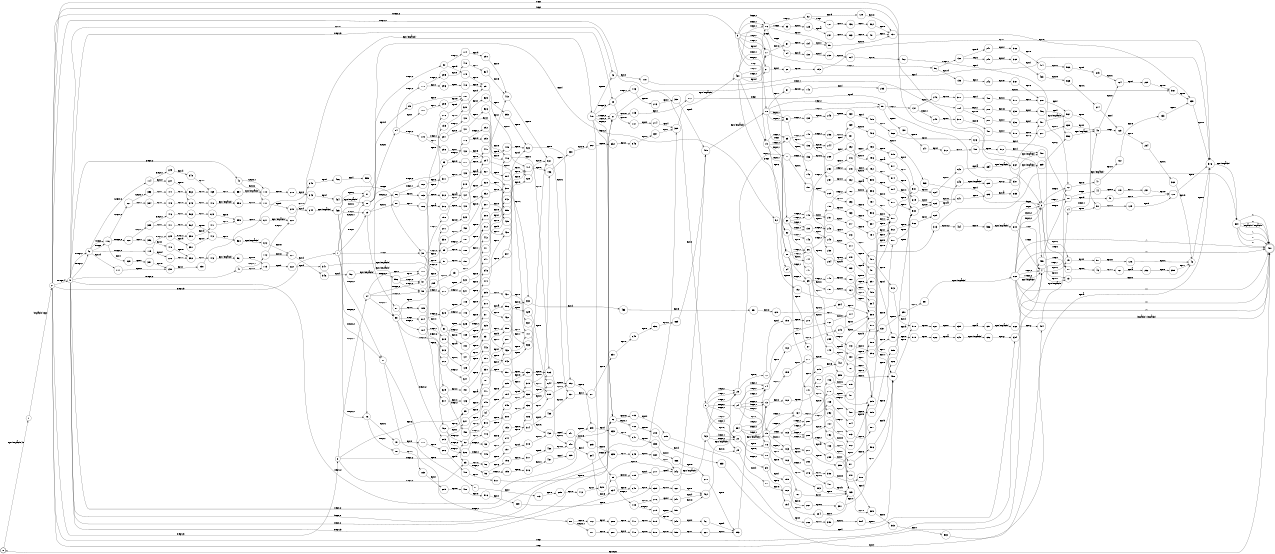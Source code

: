 digraph FST {
rankdir = LR;
size = "8.5,11";
label = "";
center = 1;
orientation = Portrait;
ranksep = "0.4";
nodesep = "0.25";
0 [label = "0", shape = circle, style = bold, fontsize = 14]
	0 -> 1 [label = "eps:(espacio)/5", fontsize = 14];
1 [label = "1", shape = circle, style = solid, fontsize = 14]
	1 -> 2 [label = "(espacio):eps", fontsize = 14];
2 [label = "2", shape = circle, style = solid, fontsize = 14]
	2 -> 9 [label = "M:eps/4", fontsize = 14];
	2 -> 8 [label = "D:eps/3", fontsize = 14];
	2 -> 7 [label = "C:eps/3", fontsize = 14];
	2 -> 6 [label = "L:eps/2", fontsize = 14];
	2 -> 5 [label = "X:eps/2", fontsize = 14];
	2 -> 4 [label = "v:eps", fontsize = 14];
	2 -> 4 [label = "V:eps", fontsize = 14];
	2 -> 3 [label = "i:eps", fontsize = 14];
	2 -> 3 [label = "I:eps", fontsize = 14];
3 [label = "3", shape = circle, style = solid, fontsize = 14]
	3 -> 13 [label = "eps:u", fontsize = 14];
	3 -> 12 [label = "X:eps", fontsize = 14];
	3 -> 10 [label = "I:eps/1", fontsize = 14];
	3 -> 11 [label = "V:eps", fontsize = 14];
4 [label = "4", shape = circle, style = solid, fontsize = 14]
	4 -> 15 [label = "eps:c", fontsize = 14];
	4 -> 14 [label = "I:eps/1", fontsize = 14];
5 [label = "5", shape = circle, style = solid, fontsize = 14]
	5 -> 21 [label = "eps:d", fontsize = 14];
	5 -> 20 [label = "C:eps", fontsize = 14];
	5 -> 19 [label = "L:eps", fontsize = 14];
	5 -> 18 [label = "X:eps/1", fontsize = 14];
	5 -> 17 [label = "v:eps/1", fontsize = 14];
	5 -> 17 [label = "V:eps/1", fontsize = 14];
	5 -> 16 [label = "i:eps/1", fontsize = 14];
	5 -> 16 [label = "I:eps/1", fontsize = 14];
6 [label = "6", shape = circle, style = solid, fontsize = 14]
	6 -> 24 [label = "X:eps/1", fontsize = 14];
	6 -> 23 [label = "v:eps/1", fontsize = 14];
	6 -> 23 [label = "V:eps/1", fontsize = 14];
	6 -> 22 [label = "i:eps/1", fontsize = 14];
	6 -> 25 [label = "eps:c", fontsize = 14];
	6 -> 22 [label = "I:eps/1", fontsize = 14];
7 [label = "7", shape = circle, style = solid, fontsize = 14]
	7 -> 30 [label = "M:eps", fontsize = 14];
	7 -> 29 [label = "D:eps", fontsize = 14];
	7 -> 28 [label = "C:eps/1", fontsize = 14];
	7 -> 31 [label = "eps:c", fontsize = 14];
	7 -> 27 [label = "L:eps/2", fontsize = 14];
	7 -> 26 [label = "X:eps/2", fontsize = 14];
8 [label = "8", shape = circle, style = solid, fontsize = 14]
	8 -> 35 [label = "eps:q", fontsize = 14];
	8 -> 34 [label = "C:eps/1", fontsize = 14];
	8 -> 33 [label = "L:eps/2", fontsize = 14];
	8 -> 32 [label = "X:eps/2", fontsize = 14];
9 [label = "9", shape = circle, style = solid, fontsize = 14]
	9 -> 42 [label = "m:eps/1", fontsize = 14];
	9 -> 43 [label = "eps:m", fontsize = 14];
	9 -> 42 [label = "M:eps/1", fontsize = 14];
	9 -> 41 [label = "D:eps/2", fontsize = 14];
	9 -> 40 [label = "C:eps/2", fontsize = 14];
	9 -> 39 [label = "L:eps/3", fontsize = 14];
	9 -> 38 [label = "X:eps/3", fontsize = 14];
	9 -> 37 [label = "v:eps/2", fontsize = 14];
	9 -> 37 [label = "V:eps/2", fontsize = 14];
	9 -> 36 [label = "i:eps/2", fontsize = 14];
	9 -> 36 [label = "I:eps/2", fontsize = 14];
10 [label = "10", shape = circle, style = solid, fontsize = 14]
	10 -> 45 [label = "eps:d", fontsize = 14];
	10 -> 44 [label = "I:eps", fontsize = 14];
11 [label = "11", shape = circle, style = solid, fontsize = 14]
	11 -> 46 [label = "eps:c", fontsize = 14];
12 [label = "12", shape = circle, style = solid, fontsize = 14]
	12 -> 47 [label = "eps:n", fontsize = 14];
13 [label = "13", shape = circle, style = solid, fontsize = 14]
	13 -> 48 [label = "eps:n", fontsize = 14];
14 [label = "14", shape = circle, style = solid, fontsize = 14]
	14 -> 50 [label = "eps:s", fontsize = 14];
	14 -> 49 [label = "I:eps/1", fontsize = 14];
15 [label = "15", shape = circle, style = solid, fontsize = 14]
	15 -> 51 [label = "eps:i", fontsize = 14];
16 [label = "16", shape = circle, style = solid, fontsize = 14]
	16 -> 55 [label = "eps:o", fontsize = 14];
	16 -> 54 [label = "X:eps", fontsize = 14];
	16 -> 52 [label = "I:eps/1", fontsize = 14];
	16 -> 53 [label = "V:eps", fontsize = 14];
17 [label = "17", shape = circle, style = solid, fontsize = 14]
	17 -> 57 [label = "eps:q", fontsize = 14];
	17 -> 56 [label = "I:eps/1", fontsize = 14];
18 [label = "18", shape = circle, style = solid, fontsize = 14]
	18 -> 61 [label = "eps:v", fontsize = 14];
	18 -> 59 [label = "v:eps/1", fontsize = 14];
	18 -> 59 [label = "V:eps/1", fontsize = 14];
	18 -> 58 [label = "i:eps/1", fontsize = 14];
	18 -> 60 [label = "X:eps", fontsize = 14];
	18 -> 58 [label = "I:eps/1", fontsize = 14];
19 [label = "19", shape = circle, style = solid, fontsize = 14]
	19 -> 63 [label = "v:eps/1", fontsize = 14];
	19 -> 63 [label = "V:eps/1", fontsize = 14];
	19 -> 62 [label = "i:eps/1", fontsize = 14];
	19 -> 64 [label = "eps:c", fontsize = 14];
	19 -> 62 [label = "I:eps/1", fontsize = 14];
20 [label = "20", shape = circle, style = solid, fontsize = 14]
	20 -> 67 [label = "eps:n", fontsize = 14];
	20 -> 66 [label = "v:eps/1", fontsize = 14];
	20 -> 66 [label = "V:eps/1", fontsize = 14];
	20 -> 65 [label = "i:eps/1", fontsize = 14];
	20 -> 65 [label = "I:eps/1", fontsize = 14];
21 [label = "21", shape = circle, style = solid, fontsize = 14]
	21 -> 68 [label = "eps:i", fontsize = 14];
22 [label = "22", shape = circle, style = solid, fontsize = 14]
	22 -> 70 [label = "eps:c", fontsize = 14];
	22 -> 69 [label = "I:eps/1", fontsize = 14];
23 [label = "23", shape = circle, style = solid, fontsize = 14]
	23 -> 72 [label = "eps:c", fontsize = 14];
	23 -> 71 [label = "I:eps/1", fontsize = 14];
24 [label = "24", shape = circle, style = solid, fontsize = 14]
	24 -> 76 [label = "eps:s", fontsize = 14];
	24 -> 75 [label = "X:eps/1", fontsize = 14];
	24 -> 74 [label = "v:eps/1", fontsize = 14];
	24 -> 74 [label = "V:eps/1", fontsize = 14];
	24 -> 73 [label = "i:eps/1", fontsize = 14];
	24 -> 73 [label = "I:eps/1", fontsize = 14];
25 [label = "25", shape = circle, style = solid, fontsize = 14]
	25 -> 77 [label = "eps:i", fontsize = 14];
26 [label = "26", shape = circle, style = solid, fontsize = 14]
	26 -> 78 [label = "X:eps/1", fontsize = 14];
	26 -> 79 [label = "eps:c", fontsize = 14];
27 [label = "27", shape = circle, style = solid, fontsize = 14]
	27 -> 80 [label = "X:eps/1", fontsize = 14];
	27 -> 81 [label = "eps:c", fontsize = 14];
28 [label = "28", shape = circle, style = solid, fontsize = 14]
	28 -> 85 [label = "eps:d", fontsize = 14];
	28 -> 84 [label = "C:eps", fontsize = 14];
	28 -> 83 [label = "L:eps/2", fontsize = 14];
	28 -> 82 [label = "X:eps/2", fontsize = 14];
29 [label = "29", shape = circle, style = solid, fontsize = 14]
	29 -> 88 [label = "eps:c", fontsize = 14];
	29 -> 87 [label = "L:eps/2", fontsize = 14];
	29 -> 86 [label = "X:eps/2", fontsize = 14];
30 [label = "30", shape = circle, style = solid, fontsize = 14]
	30 -> 91 [label = "eps:n", fontsize = 14];
	30 -> 90 [label = "L:eps/2", fontsize = 14];
	30 -> 89 [label = "X:eps/2", fontsize = 14];
31 [label = "31", shape = circle, style = solid, fontsize = 14]
	31 -> 92 [label = "eps:i", fontsize = 14];
32 [label = "32", shape = circle, style = solid, fontsize = 14]
	32 -> 94 [label = "eps:q", fontsize = 14];
	32 -> 93 [label = "X:eps/1", fontsize = 14];
33 [label = "33", shape = circle, style = solid, fontsize = 14]
	33 -> 96 [label = "eps:q", fontsize = 14];
	33 -> 95 [label = "X:eps/1", fontsize = 14];
34 [label = "34", shape = circle, style = solid, fontsize = 14]
	34 -> 100 [label = "eps:s", fontsize = 14];
	34 -> 99 [label = "C:eps/1", fontsize = 14];
	34 -> 98 [label = "L:eps/2", fontsize = 14];
	34 -> 97 [label = "X:eps/2", fontsize = 14];
35 [label = "35", shape = circle, style = solid, fontsize = 14]
	35 -> 101 [label = "eps:u", fontsize = 14];
36 [label = "36", shape = circle, style = solid, fontsize = 14]
	36 -> 103 [label = "eps:m", fontsize = 14];
	36 -> 102 [label = "I:eps/1", fontsize = 14];
37 [label = "37", shape = circle, style = solid, fontsize = 14]
	37 -> 105 [label = "eps:m", fontsize = 14];
	37 -> 104 [label = "I:eps/1", fontsize = 14];
38 [label = "38", shape = circle, style = solid, fontsize = 14]
	38 -> 107 [label = "eps:m", fontsize = 14];
	38 -> 106 [label = "X:eps/1", fontsize = 14];
39 [label = "39", shape = circle, style = solid, fontsize = 14]
	39 -> 109 [label = "eps:m", fontsize = 14];
	39 -> 108 [label = "X:eps/1", fontsize = 14];
40 [label = "40", shape = circle, style = solid, fontsize = 14]
	40 -> 111 [label = "eps:m", fontsize = 14];
	40 -> 110 [label = "C:eps/1", fontsize = 14];
41 [label = "41", shape = circle, style = solid, fontsize = 14]
	41 -> 113 [label = "eps:m", fontsize = 14];
	41 -> 112 [label = "C:eps/1", fontsize = 14];
42 [label = "42", shape = circle, style = solid, fontsize = 14]
	42 -> 116 [label = "m:eps", fontsize = 14];
	42 -> 115 [label = "D:eps/2", fontsize = 14];
	42 -> 114 [label = "C:eps/2", fontsize = 14];
	42 -> 116 [label = "M:eps", fontsize = 14];
	42 -> 117 [label = "eps:d", fontsize = 14];
43 [label = "43", shape = circle, style = solid, fontsize = 14]
	43 -> 118 [label = "eps:i", fontsize = 14];
44 [label = "44", shape = circle, style = solid, fontsize = 14]
	44 -> 119 [label = "eps:t", fontsize = 14];
45 [label = "45", shape = circle, style = solid, fontsize = 14]
	45 -> 120 [label = "eps:o", fontsize = 14];
46 [label = "46", shape = circle, style = solid, fontsize = 14]
	46 -> 121 [label = "eps:u", fontsize = 14];
47 [label = "47", shape = circle, style = solid, fontsize = 14]
	47 -> 122 [label = "eps:u", fontsize = 14];
48 [label = "48", shape = circle, style = solid, fontsize = 14]
	48 -> 576 [label = "eps:o", fontsize = 14];
49 [label = "49", shape = circle, style = solid, fontsize = 14]
	49 -> 124 [label = "eps:s", fontsize = 14];
	49 -> 123 [label = "I:eps", fontsize = 14];
50 [label = "50", shape = circle, style = solid, fontsize = 14]
	50 -> 125 [label = "eps:e", fontsize = 14];
51 [label = "51", shape = circle, style = solid, fontsize = 14]
	51 -> 126 [label = "eps:n", fontsize = 14];
52 [label = "52", shape = circle, style = solid, fontsize = 14]
	52 -> 128 [label = "eps:d", fontsize = 14];
	52 -> 127 [label = "I:eps", fontsize = 14];
53 [label = "53", shape = circle, style = solid, fontsize = 14]
	53 -> 129 [label = "eps:c", fontsize = 14];
54 [label = "54", shape = circle, style = solid, fontsize = 14]
	54 -> 130 [label = "eps:d", fontsize = 14];
55 [label = "55", shape = circle, style = solid, fontsize = 14]
	55 -> 131 [label = "eps:n", fontsize = 14];
56 [label = "56", shape = circle, style = solid, fontsize = 14]
	56 -> 133 [label = "eps:d", fontsize = 14];
	56 -> 132 [label = "I:eps/1", fontsize = 14];
57 [label = "57", shape = circle, style = solid, fontsize = 14]
	57 -> 134 [label = "eps:u", fontsize = 14];
58 [label = "58", shape = circle, style = solid, fontsize = 14]
	58 -> 136 [label = "eps:v", fontsize = 14];
	58 -> 135 [label = "I:eps/1", fontsize = 14];
59 [label = "59", shape = circle, style = solid, fontsize = 14]
	59 -> 138 [label = "eps:v", fontsize = 14];
	59 -> 137 [label = "I:eps/1", fontsize = 14];
60 [label = "60", shape = circle, style = solid, fontsize = 14]
	60 -> 141 [label = "eps:t", fontsize = 14];
	60 -> 140 [label = "v:eps/1", fontsize = 14];
	60 -> 140 [label = "V:eps/1", fontsize = 14];
	60 -> 139 [label = "i:eps/1", fontsize = 14];
	60 -> 139 [label = "I:eps/1", fontsize = 14];
61 [label = "61", shape = circle, style = solid, fontsize = 14]
	61 -> 142 [label = "eps:e", fontsize = 14];
62 [label = "62", shape = circle, style = solid, fontsize = 14]
	62 -> 144 [label = "eps:c", fontsize = 14];
	62 -> 143 [label = "I:eps/1", fontsize = 14];
63 [label = "63", shape = circle, style = solid, fontsize = 14]
	63 -> 146 [label = "eps:c", fontsize = 14];
	63 -> 145 [label = "I:eps/1", fontsize = 14];
64 [label = "64", shape = circle, style = solid, fontsize = 14]
	64 -> 147 [label = "eps:u", fontsize = 14];
65 [label = "65", shape = circle, style = solid, fontsize = 14]
	65 -> 149 [label = "eps:n", fontsize = 14];
	65 -> 148 [label = "I:eps/1", fontsize = 14];
66 [label = "66", shape = circle, style = solid, fontsize = 14]
	66 -> 151 [label = "eps:n", fontsize = 14];
	66 -> 150 [label = "I:eps/1", fontsize = 14];
67 [label = "67", shape = circle, style = solid, fontsize = 14]
	67 -> 152 [label = "eps:o", fontsize = 14];
68 [label = "68", shape = circle, style = solid, fontsize = 14]
	68 -> 153 [label = "eps:e", fontsize = 14];
69 [label = "69", shape = circle, style = solid, fontsize = 14]
	69 -> 154 [label = "eps:c", fontsize = 14];
70 [label = "70", shape = circle, style = solid, fontsize = 14]
	70 -> 155 [label = "eps:i", fontsize = 14];
71 [label = "71", shape = circle, style = solid, fontsize = 14]
	71 -> 157 [label = "eps:c", fontsize = 14];
	71 -> 156 [label = "I:eps/1", fontsize = 14];
72 [label = "72", shape = circle, style = solid, fontsize = 14]
	72 -> 158 [label = "eps:i", fontsize = 14];
73 [label = "73", shape = circle, style = solid, fontsize = 14]
	73 -> 160 [label = "eps:s", fontsize = 14];
	73 -> 159 [label = "I:eps/1", fontsize = 14];
74 [label = "74", shape = circle, style = solid, fontsize = 14]
	74 -> 162 [label = "eps:s", fontsize = 14];
	74 -> 161 [label = "I:eps/1", fontsize = 14];
75 [label = "75", shape = circle, style = solid, fontsize = 14]
	75 -> 166 [label = "eps:s", fontsize = 14];
	75 -> 164 [label = "v:eps/1", fontsize = 14];
	75 -> 164 [label = "V:eps/1", fontsize = 14];
	75 -> 163 [label = "i:eps/1", fontsize = 14];
	75 -> 165 [label = "X:eps", fontsize = 14];
	75 -> 163 [label = "I:eps/1", fontsize = 14];
76 [label = "76", shape = circle, style = solid, fontsize = 14]
	76 -> 167 [label = "eps:e", fontsize = 14];
77 [label = "77", shape = circle, style = solid, fontsize = 14]
	77 -> 168 [label = "eps:n", fontsize = 14];
78 [label = "78", shape = circle, style = solid, fontsize = 14]
	78 -> 169 [label = "eps:c", fontsize = 14];
79 [label = "79", shape = circle, style = solid, fontsize = 14]
	79 -> 170 [label = "eps:i", fontsize = 14];
80 [label = "80", shape = circle, style = solid, fontsize = 14]
	80 -> 171 [label = "X:eps/1", fontsize = 14];
	80 -> 172 [label = "eps:c", fontsize = 14];
81 [label = "81", shape = circle, style = solid, fontsize = 14]
	81 -> 173 [label = "eps:i", fontsize = 14];
82 [label = "82", shape = circle, style = solid, fontsize = 14]
	82 -> 175 [label = "eps:d", fontsize = 14];
	82 -> 174 [label = "X:eps/1", fontsize = 14];
83 [label = "83", shape = circle, style = solid, fontsize = 14]
	83 -> 177 [label = "eps:d", fontsize = 14];
	83 -> 176 [label = "X:eps/1", fontsize = 14];
84 [label = "84", shape = circle, style = solid, fontsize = 14]
	84 -> 180 [label = "eps:t", fontsize = 14];
	84 -> 179 [label = "L:eps/2", fontsize = 14];
	84 -> 178 [label = "X:eps/2", fontsize = 14];
85 [label = "85", shape = circle, style = solid, fontsize = 14]
	85 -> 181 [label = "eps:o", fontsize = 14];
86 [label = "86", shape = circle, style = solid, fontsize = 14]
	86 -> 182 [label = "X:eps/1", fontsize = 14];
	86 -> 183 [label = "eps:c", fontsize = 14];
87 [label = "87", shape = circle, style = solid, fontsize = 14]
	87 -> 184 [label = "X:eps/1", fontsize = 14];
	87 -> 185 [label = "eps:c", fontsize = 14];
88 [label = "88", shape = circle, style = solid, fontsize = 14]
	88 -> 186 [label = "eps:u", fontsize = 14];
89 [label = "89", shape = circle, style = solid, fontsize = 14]
	89 -> 188 [label = "eps:n", fontsize = 14];
	89 -> 187 [label = "X:eps/1", fontsize = 14];
90 [label = "90", shape = circle, style = solid, fontsize = 14]
	90 -> 190 [label = "eps:n", fontsize = 14];
	90 -> 189 [label = "X:eps/1", fontsize = 14];
91 [label = "91", shape = circle, style = solid, fontsize = 14]
	91 -> 191 [label = "eps:o", fontsize = 14];
92 [label = "92", shape = circle, style = solid, fontsize = 14]
	92 -> 192 [label = "eps:e", fontsize = 14];
93 [label = "93", shape = circle, style = solid, fontsize = 14]
	93 -> 193 [label = "eps:q", fontsize = 14];
94 [label = "94", shape = circle, style = solid, fontsize = 14]
	94 -> 194 [label = "eps:u", fontsize = 14];
95 [label = "95", shape = circle, style = solid, fontsize = 14]
	95 -> 196 [label = "eps:q", fontsize = 14];
	95 -> 195 [label = "X:eps/1", fontsize = 14];
96 [label = "96", shape = circle, style = solid, fontsize = 14]
	96 -> 197 [label = "eps:u", fontsize = 14];
97 [label = "97", shape = circle, style = solid, fontsize = 14]
	97 -> 199 [label = "eps:s", fontsize = 14];
	97 -> 198 [label = "X:eps/1", fontsize = 14];
98 [label = "98", shape = circle, style = solid, fontsize = 14]
	98 -> 201 [label = "eps:s", fontsize = 14];
	98 -> 200 [label = "X:eps/1", fontsize = 14];
99 [label = "99", shape = circle, style = solid, fontsize = 14]
	99 -> 205 [label = "eps:s", fontsize = 14];
	99 -> 204 [label = "C:eps", fontsize = 14];
	99 -> 203 [label = "L:eps/2", fontsize = 14];
	99 -> 202 [label = "X:eps/2", fontsize = 14];
100 [label = "100", shape = circle, style = solid, fontsize = 14]
	100 -> 206 [label = "eps:e", fontsize = 14];
101 [label = "101", shape = circle, style = solid, fontsize = 14]
	101 -> 207 [label = "eps:i", fontsize = 14];
102 [label = "102", shape = circle, style = solid, fontsize = 14]
	102 -> 208 [label = "eps:m", fontsize = 14];
103 [label = "103", shape = circle, style = solid, fontsize = 14]
	103 -> 209 [label = "eps:i", fontsize = 14];
104 [label = "104", shape = circle, style = solid, fontsize = 14]
	104 -> 211 [label = "eps:m", fontsize = 14];
	104 -> 210 [label = "I:eps/1", fontsize = 14];
105 [label = "105", shape = circle, style = solid, fontsize = 14]
	105 -> 212 [label = "eps:i", fontsize = 14];
106 [label = "106", shape = circle, style = solid, fontsize = 14]
	106 -> 213 [label = "eps:m", fontsize = 14];
107 [label = "107", shape = circle, style = solid, fontsize = 14]
	107 -> 214 [label = "eps:i", fontsize = 14];
108 [label = "108", shape = circle, style = solid, fontsize = 14]
	108 -> 216 [label = "eps:m", fontsize = 14];
	108 -> 215 [label = "X:eps/1", fontsize = 14];
109 [label = "109", shape = circle, style = solid, fontsize = 14]
	109 -> 217 [label = "eps:i", fontsize = 14];
110 [label = "110", shape = circle, style = solid, fontsize = 14]
	110 -> 218 [label = "eps:m", fontsize = 14];
111 [label = "111", shape = circle, style = solid, fontsize = 14]
	111 -> 219 [label = "eps:i", fontsize = 14];
112 [label = "112", shape = circle, style = solid, fontsize = 14]
	112 -> 221 [label = "eps:m", fontsize = 14];
	112 -> 220 [label = "C:eps/1", fontsize = 14];
113 [label = "113", shape = circle, style = solid, fontsize = 14]
	113 -> 222 [label = "eps:i", fontsize = 14];
114 [label = "114", shape = circle, style = solid, fontsize = 14]
	114 -> 223 [label = "C:eps/1", fontsize = 14];
	114 -> 224 [label = "eps:d", fontsize = 14];
115 [label = "115", shape = circle, style = solid, fontsize = 14]
	115 -> 225 [label = "C:eps/1", fontsize = 14];
	115 -> 226 [label = "eps:d", fontsize = 14];
116 [label = "116", shape = circle, style = solid, fontsize = 14]
	116 -> 229 [label = "eps:t", fontsize = 14];
	116 -> 228 [label = "D:eps/2", fontsize = 14];
	116 -> 227 [label = "C:eps/2", fontsize = 14];
117 [label = "117", shape = circle, style = solid, fontsize = 14]
	117 -> 230 [label = "eps:o", fontsize = 14];
118 [label = "118", shape = circle, style = solid, fontsize = 14]
	118 -> 576 [label = "eps:l", fontsize = 14];
119 [label = "119", shape = circle, style = solid, fontsize = 14]
	119 -> 231 [label = "eps:r", fontsize = 14];
120 [label = "120", shape = circle, style = solid, fontsize = 14]
	120 -> 576 [label = "eps:s", fontsize = 14];
121 [label = "121", shape = circle, style = solid, fontsize = 14]
	121 -> 232 [label = "eps:a", fontsize = 14];
122 [label = "122", shape = circle, style = solid, fontsize = 14]
	122 -> 233 [label = "eps:e", fontsize = 14];
123 [label = "123", shape = circle, style = solid, fontsize = 14]
	123 -> 234 [label = "eps:o", fontsize = 14];
124 [label = "124", shape = circle, style = solid, fontsize = 14]
	124 -> 235 [label = "eps:i", fontsize = 14];
125 [label = "125", shape = circle, style = solid, fontsize = 14]
	125 -> 120 [label = "eps:i", fontsize = 14];
126 [label = "126", shape = circle, style = solid, fontsize = 14]
	126 -> 48 [label = "eps:c", fontsize = 14];
127 [label = "127", shape = circle, style = solid, fontsize = 14]
	127 -> 236 [label = "eps:t", fontsize = 14];
128 [label = "128", shape = circle, style = solid, fontsize = 14]
	128 -> 131 [label = "eps:o", fontsize = 14];
129 [label = "129", shape = circle, style = solid, fontsize = 14]
	129 -> 237 [label = "eps:a", fontsize = 14];
130 [label = "130", shape = circle, style = solid, fontsize = 14]
	130 -> 238 [label = "eps:i", fontsize = 14];
131 [label = "131", shape = circle, style = solid, fontsize = 14]
	131 -> 239 [label = "eps:c", fontsize = 14];
132 [label = "132", shape = circle, style = solid, fontsize = 14]
	132 -> 241 [label = "eps:d", fontsize = 14];
	132 -> 240 [label = "I:eps", fontsize = 14];
133 [label = "133", shape = circle, style = solid, fontsize = 14]
	133 -> 242 [label = "eps:i", fontsize = 14];
134 [label = "134", shape = circle, style = solid, fontsize = 14]
	134 -> 55 [label = "eps:i", fontsize = 14];
135 [label = "135", shape = circle, style = solid, fontsize = 14]
	135 -> 243 [label = "eps:v", fontsize = 14];
136 [label = "136", shape = circle, style = solid, fontsize = 14]
	136 -> 244 [label = "eps:e", fontsize = 14];
137 [label = "137", shape = circle, style = solid, fontsize = 14]
	137 -> 246 [label = "eps:v", fontsize = 14];
	137 -> 245 [label = "I:eps/1", fontsize = 14];
138 [label = "138", shape = circle, style = solid, fontsize = 14]
	138 -> 247 [label = "eps:e", fontsize = 14];
139 [label = "139", shape = circle, style = solid, fontsize = 14]
	139 -> 249 [label = "eps:t", fontsize = 14];
	139 -> 248 [label = "I:eps/1", fontsize = 14];
140 [label = "140", shape = circle, style = solid, fontsize = 14]
	140 -> 251 [label = "eps:t", fontsize = 14];
	140 -> 250 [label = "I:eps/1", fontsize = 14];
141 [label = "141", shape = circle, style = solid, fontsize = 14]
	141 -> 252 [label = "eps:r", fontsize = 14];
142 [label = "142", shape = circle, style = solid, fontsize = 14]
	142 -> 253 [label = "eps:i", fontsize = 14];
143 [label = "143", shape = circle, style = solid, fontsize = 14]
	143 -> 254 [label = "eps:c", fontsize = 14];
144 [label = "144", shape = circle, style = solid, fontsize = 14]
	144 -> 255 [label = "eps:u", fontsize = 14];
145 [label = "145", shape = circle, style = solid, fontsize = 14]
	145 -> 257 [label = "eps:c", fontsize = 14];
	145 -> 256 [label = "I:eps/1", fontsize = 14];
146 [label = "146", shape = circle, style = solid, fontsize = 14]
	146 -> 258 [label = "eps:u", fontsize = 14];
147 [label = "147", shape = circle, style = solid, fontsize = 14]
	147 -> 259 [label = "eps:a", fontsize = 14];
148 [label = "148", shape = circle, style = solid, fontsize = 14]
	148 -> 260 [label = "eps:n", fontsize = 14];
149 [label = "149", shape = circle, style = solid, fontsize = 14]
	149 -> 261 [label = "eps:o", fontsize = 14];
150 [label = "150", shape = circle, style = solid, fontsize = 14]
	150 -> 263 [label = "eps:n", fontsize = 14];
	150 -> 262 [label = "I:eps/1", fontsize = 14];
151 [label = "151", shape = circle, style = solid, fontsize = 14]
	151 -> 264 [label = "eps:o", fontsize = 14];
152 [label = "152", shape = circle, style = solid, fontsize = 14]
	152 -> 265 [label = "eps:v", fontsize = 14];
153 [label = "153", shape = circle, style = solid, fontsize = 14]
	153 -> 576 [label = "eps:z", fontsize = 14];
154 [label = "154", shape = circle, style = solid, fontsize = 14]
	154 -> 266 [label = "eps:i", fontsize = 14];
155 [label = "155", shape = circle, style = solid, fontsize = 14]
	155 -> 267 [label = "eps:n", fontsize = 14];
156 [label = "156", shape = circle, style = solid, fontsize = 14]
	156 -> 268 [label = "eps:c", fontsize = 14];
157 [label = "157", shape = circle, style = solid, fontsize = 14]
	157 -> 269 [label = "eps:i", fontsize = 14];
158 [label = "158", shape = circle, style = solid, fontsize = 14]
	158 -> 270 [label = "eps:n", fontsize = 14];
159 [label = "159", shape = circle, style = solid, fontsize = 14]
	159 -> 271 [label = "eps:s", fontsize = 14];
160 [label = "160", shape = circle, style = solid, fontsize = 14]
	160 -> 272 [label = "eps:e", fontsize = 14];
161 [label = "161", shape = circle, style = solid, fontsize = 14]
	161 -> 274 [label = "eps:s", fontsize = 14];
	161 -> 273 [label = "I:eps/1", fontsize = 14];
162 [label = "162", shape = circle, style = solid, fontsize = 14]
	162 -> 275 [label = "eps:e", fontsize = 14];
163 [label = "163", shape = circle, style = solid, fontsize = 14]
	163 -> 277 [label = "eps:s", fontsize = 14];
	163 -> 276 [label = "I:eps/1", fontsize = 14];
164 [label = "164", shape = circle, style = solid, fontsize = 14]
	164 -> 279 [label = "eps:s", fontsize = 14];
	164 -> 278 [label = "I:eps/1", fontsize = 14];
165 [label = "165", shape = circle, style = solid, fontsize = 14]
	165 -> 282 [label = "eps:o", fontsize = 14];
	165 -> 281 [label = "v:eps/1", fontsize = 14];
	165 -> 281 [label = "V:eps/1", fontsize = 14];
	165 -> 280 [label = "i:eps/1", fontsize = 14];
	165 -> 280 [label = "I:eps/1", fontsize = 14];
166 [label = "166", shape = circle, style = solid, fontsize = 14]
	166 -> 283 [label = "eps:e", fontsize = 14];
167 [label = "167", shape = circle, style = solid, fontsize = 14]
	167 -> 265 [label = "eps:s", fontsize = 14];
168 [label = "168", shape = circle, style = solid, fontsize = 14]
	168 -> 284 [label = "eps:c", fontsize = 14];
169 [label = "169", shape = circle, style = solid, fontsize = 14]
	169 -> 285 [label = "eps:i", fontsize = 14];
170 [label = "170", shape = circle, style = solid, fontsize = 14]
	170 -> 286 [label = "eps:e", fontsize = 14];
171 [label = "171", shape = circle, style = solid, fontsize = 14]
	171 -> 287 [label = "eps:c", fontsize = 14];
172 [label = "172", shape = circle, style = solid, fontsize = 14]
	172 -> 288 [label = "eps:i", fontsize = 14];
173 [label = "173", shape = circle, style = solid, fontsize = 14]
	173 -> 289 [label = "eps:e", fontsize = 14];
174 [label = "174", shape = circle, style = solid, fontsize = 14]
	174 -> 290 [label = "eps:d", fontsize = 14];
175 [label = "175", shape = circle, style = solid, fontsize = 14]
	175 -> 291 [label = "eps:o", fontsize = 14];
176 [label = "176", shape = circle, style = solid, fontsize = 14]
	176 -> 293 [label = "eps:d", fontsize = 14];
	176 -> 292 [label = "X:eps/1", fontsize = 14];
177 [label = "177", shape = circle, style = solid, fontsize = 14]
	177 -> 294 [label = "eps:o", fontsize = 14];
178 [label = "178", shape = circle, style = solid, fontsize = 14]
	178 -> 296 [label = "eps:t", fontsize = 14];
	178 -> 295 [label = "X:eps/1", fontsize = 14];
179 [label = "179", shape = circle, style = solid, fontsize = 14]
	179 -> 298 [label = "eps:t", fontsize = 14];
	179 -> 297 [label = "X:eps/1", fontsize = 14];
180 [label = "180", shape = circle, style = solid, fontsize = 14]
	180 -> 299 [label = "eps:r", fontsize = 14];
181 [label = "181", shape = circle, style = solid, fontsize = 14]
	181 -> 300 [label = "eps:s", fontsize = 14];
182 [label = "182", shape = circle, style = solid, fontsize = 14]
	182 -> 301 [label = "eps:c", fontsize = 14];
183 [label = "183", shape = circle, style = solid, fontsize = 14]
	183 -> 302 [label = "eps:u", fontsize = 14];
184 [label = "184", shape = circle, style = solid, fontsize = 14]
	184 -> 303 [label = "X:eps/1", fontsize = 14];
	184 -> 304 [label = "eps:c", fontsize = 14];
185 [label = "185", shape = circle, style = solid, fontsize = 14]
	185 -> 305 [label = "eps:u", fontsize = 14];
186 [label = "186", shape = circle, style = solid, fontsize = 14]
	186 -> 306 [label = "eps:a", fontsize = 14];
187 [label = "187", shape = circle, style = solid, fontsize = 14]
	187 -> 307 [label = "eps:n", fontsize = 14];
188 [label = "188", shape = circle, style = solid, fontsize = 14]
	188 -> 308 [label = "eps:o", fontsize = 14];
189 [label = "189", shape = circle, style = solid, fontsize = 14]
	189 -> 310 [label = "eps:n", fontsize = 14];
	189 -> 309 [label = "X:eps/1", fontsize = 14];
190 [label = "190", shape = circle, style = solid, fontsize = 14]
	190 -> 311 [label = "eps:o", fontsize = 14];
191 [label = "191", shape = circle, style = solid, fontsize = 14]
	191 -> 312 [label = "eps:v", fontsize = 14];
192 [label = "192", shape = circle, style = solid, fontsize = 14]
	192 -> 313 [label = "eps:n", fontsize = 14];
193 [label = "193", shape = circle, style = solid, fontsize = 14]
	193 -> 314 [label = "eps:u", fontsize = 14];
194 [label = "194", shape = circle, style = solid, fontsize = 14]
	194 -> 315 [label = "eps:i", fontsize = 14];
195 [label = "195", shape = circle, style = solid, fontsize = 14]
	195 -> 316 [label = "eps:q", fontsize = 14];
196 [label = "196", shape = circle, style = solid, fontsize = 14]
	196 -> 317 [label = "eps:u", fontsize = 14];
197 [label = "197", shape = circle, style = solid, fontsize = 14]
	197 -> 318 [label = "eps:i", fontsize = 14];
198 [label = "198", shape = circle, style = solid, fontsize = 14]
	198 -> 319 [label = "eps:s", fontsize = 14];
199 [label = "199", shape = circle, style = solid, fontsize = 14]
	199 -> 320 [label = "eps:e", fontsize = 14];
200 [label = "200", shape = circle, style = solid, fontsize = 14]
	200 -> 322 [label = "eps:s", fontsize = 14];
	200 -> 321 [label = "X:eps/1", fontsize = 14];
201 [label = "201", shape = circle, style = solid, fontsize = 14]
	201 -> 323 [label = "eps:e", fontsize = 14];
202 [label = "202", shape = circle, style = solid, fontsize = 14]
	202 -> 325 [label = "eps:s", fontsize = 14];
	202 -> 324 [label = "X:eps/1", fontsize = 14];
203 [label = "203", shape = circle, style = solid, fontsize = 14]
	203 -> 327 [label = "eps:s", fontsize = 14];
	203 -> 326 [label = "X:eps/1", fontsize = 14];
204 [label = "204", shape = circle, style = solid, fontsize = 14]
	204 -> 330 [label = "eps:o", fontsize = 14];
	204 -> 329 [label = "L:eps/2", fontsize = 14];
	204 -> 328 [label = "X:eps/2", fontsize = 14];
205 [label = "205", shape = circle, style = solid, fontsize = 14]
	205 -> 331 [label = "eps:e", fontsize = 14];
206 [label = "206", shape = circle, style = solid, fontsize = 14]
	206 -> 181 [label = "eps:i", fontsize = 14];
207 [label = "207", shape = circle, style = solid, fontsize = 14]
	207 -> 332 [label = "eps:n", fontsize = 14];
208 [label = "208", shape = circle, style = solid, fontsize = 14]
	208 -> 333 [label = "eps:i", fontsize = 14];
209 [label = "209", shape = circle, style = solid, fontsize = 14]
	209 -> 334 [label = "eps:l", fontsize = 14];
210 [label = "210", shape = circle, style = solid, fontsize = 14]
	210 -> 335 [label = "eps:m", fontsize = 14];
211 [label = "211", shape = circle, style = solid, fontsize = 14]
	211 -> 336 [label = "eps:i", fontsize = 14];
212 [label = "212", shape = circle, style = solid, fontsize = 14]
	212 -> 337 [label = "eps:l", fontsize = 14];
213 [label = "213", shape = circle, style = solid, fontsize = 14]
	213 -> 338 [label = "eps:i", fontsize = 14];
214 [label = "214", shape = circle, style = solid, fontsize = 14]
	214 -> 339 [label = "eps:l", fontsize = 14];
215 [label = "215", shape = circle, style = solid, fontsize = 14]
	215 -> 340 [label = "eps:m", fontsize = 14];
216 [label = "216", shape = circle, style = solid, fontsize = 14]
	216 -> 341 [label = "eps:i", fontsize = 14];
217 [label = "217", shape = circle, style = solid, fontsize = 14]
	217 -> 342 [label = "eps:l", fontsize = 14];
218 [label = "218", shape = circle, style = solid, fontsize = 14]
	218 -> 343 [label = "eps:i", fontsize = 14];
219 [label = "219", shape = circle, style = solid, fontsize = 14]
	219 -> 344 [label = "eps:l", fontsize = 14];
220 [label = "220", shape = circle, style = solid, fontsize = 14]
	220 -> 345 [label = "eps:m", fontsize = 14];
221 [label = "221", shape = circle, style = solid, fontsize = 14]
	221 -> 346 [label = "eps:i", fontsize = 14];
222 [label = "222", shape = circle, style = solid, fontsize = 14]
	222 -> 347 [label = "eps:l", fontsize = 14];
223 [label = "223", shape = circle, style = solid, fontsize = 14]
	223 -> 348 [label = "eps:d", fontsize = 14];
224 [label = "224", shape = circle, style = solid, fontsize = 14]
	224 -> 349 [label = "eps:o", fontsize = 14];
225 [label = "225", shape = circle, style = solid, fontsize = 14]
	225 -> 350 [label = "C:eps/1", fontsize = 14];
	225 -> 351 [label = "eps:d", fontsize = 14];
226 [label = "226", shape = circle, style = solid, fontsize = 14]
	226 -> 352 [label = "eps:o", fontsize = 14];
227 [label = "227", shape = circle, style = solid, fontsize = 14]
	227 -> 354 [label = "eps:t", fontsize = 14];
	227 -> 353 [label = "C:eps/1", fontsize = 14];
228 [label = "228", shape = circle, style = solid, fontsize = 14]
	228 -> 356 [label = "eps:t", fontsize = 14];
	228 -> 355 [label = "C:eps/1", fontsize = 14];
229 [label = "229", shape = circle, style = solid, fontsize = 14]
	229 -> 357 [label = "eps:r", fontsize = 14];
230 [label = "230", shape = circle, style = solid, fontsize = 14]
	230 -> 358 [label = "eps:s", fontsize = 14];
231 [label = "231", shape = circle, style = solid, fontsize = 14]
	231 -> 120 [label = "eps:e", fontsize = 14];
232 [label = "232", shape = circle, style = solid, fontsize = 14]
	232 -> 359 [label = "eps:t", fontsize = 14];
233 [label = "233", shape = circle, style = solid, fontsize = 14]
	233 -> 239 [label = "eps:v", fontsize = 14];
234 [label = "234", shape = circle, style = solid, fontsize = 14]
	234 -> 360 [label = "eps:c", fontsize = 14];
235 [label = "235", shape = circle, style = solid, fontsize = 14]
	235 -> 361 [label = "eps:e", fontsize = 14];
236 [label = "236", shape = circle, style = solid, fontsize = 14]
	236 -> 362 [label = "eps:r", fontsize = 14];
237 [label = "237", shape = circle, style = solid, fontsize = 14]
	237 -> 363 [label = "eps:t", fontsize = 14];
238 [label = "238", shape = circle, style = solid, fontsize = 14]
	238 -> 364 [label = "eps:e", fontsize = 14];
239 [label = "239", shape = circle, style = solid, fontsize = 14]
	239 -> 576 [label = "eps:e", fontsize = 14];
240 [label = "240", shape = circle, style = solid, fontsize = 14]
	240 -> 365 [label = "eps:d", fontsize = 14];
241 [label = "241", shape = circle, style = solid, fontsize = 14]
	241 -> 366 [label = "eps:i", fontsize = 14];
242 [label = "242", shape = circle, style = solid, fontsize = 14]
	242 -> 367 [label = "eps:e", fontsize = 14];
243 [label = "243", shape = circle, style = solid, fontsize = 14]
	243 -> 368 [label = "eps:e", fontsize = 14];
244 [label = "244", shape = circle, style = solid, fontsize = 14]
	244 -> 369 [label = "eps:i", fontsize = 14];
245 [label = "245", shape = circle, style = solid, fontsize = 14]
	245 -> 370 [label = "eps:v", fontsize = 14];
246 [label = "246", shape = circle, style = solid, fontsize = 14]
	246 -> 371 [label = "eps:e", fontsize = 14];
247 [label = "247", shape = circle, style = solid, fontsize = 14]
	247 -> 372 [label = "eps:i", fontsize = 14];
248 [label = "248", shape = circle, style = solid, fontsize = 14]
	248 -> 373 [label = "eps:t", fontsize = 14];
249 [label = "249", shape = circle, style = solid, fontsize = 14]
	249 -> 374 [label = "eps:r", fontsize = 14];
250 [label = "250", shape = circle, style = solid, fontsize = 14]
	250 -> 376 [label = "eps:t", fontsize = 14];
	250 -> 375 [label = "I:eps/1", fontsize = 14];
251 [label = "251", shape = circle, style = solid, fontsize = 14]
	251 -> 377 [label = "eps:r", fontsize = 14];
252 [label = "252", shape = circle, style = solid, fontsize = 14]
	252 -> 378 [label = "eps:e", fontsize = 14];
253 [label = "253", shape = circle, style = solid, fontsize = 14]
	253 -> 361 [label = "eps:n", fontsize = 14];
254 [label = "254", shape = circle, style = solid, fontsize = 14]
	254 -> 379 [label = "eps:u", fontsize = 14];
255 [label = "255", shape = circle, style = solid, fontsize = 14]
	255 -> 380 [label = "eps:a", fontsize = 14];
256 [label = "256", shape = circle, style = solid, fontsize = 14]
	256 -> 381 [label = "eps:c", fontsize = 14];
257 [label = "257", shape = circle, style = solid, fontsize = 14]
	257 -> 382 [label = "eps:u", fontsize = 14];
258 [label = "258", shape = circle, style = solid, fontsize = 14]
	258 -> 383 [label = "eps:a", fontsize = 14];
259 [label = "259", shape = circle, style = solid, fontsize = 14]
	259 -> 265 [label = "eps:r", fontsize = 14];
260 [label = "260", shape = circle, style = solid, fontsize = 14]
	260 -> 384 [label = "eps:o", fontsize = 14];
261 [label = "261", shape = circle, style = solid, fontsize = 14]
	261 -> 385 [label = "eps:v", fontsize = 14];
262 [label = "262", shape = circle, style = solid, fontsize = 14]
	262 -> 386 [label = "eps:n", fontsize = 14];
263 [label = "263", shape = circle, style = solid, fontsize = 14]
	263 -> 387 [label = "eps:o", fontsize = 14];
264 [label = "264", shape = circle, style = solid, fontsize = 14]
	264 -> 388 [label = "eps:v", fontsize = 14];
265 [label = "265", shape = circle, style = solid, fontsize = 14]
	265 -> 389 [label = "eps:e", fontsize = 14];
266 [label = "266", shape = circle, style = solid, fontsize = 14]
	266 -> 390 [label = "eps:n", fontsize = 14];
267 [label = "267", shape = circle, style = solid, fontsize = 14]
	267 -> 391 [label = "eps:c", fontsize = 14];
268 [label = "268", shape = circle, style = solid, fontsize = 14]
	268 -> 392 [label = "eps:i", fontsize = 14];
269 [label = "269", shape = circle, style = solid, fontsize = 14]
	269 -> 393 [label = "eps:n", fontsize = 14];
270 [label = "270", shape = circle, style = solid, fontsize = 14]
	270 -> 394 [label = "eps:c", fontsize = 14];
271 [label = "271", shape = circle, style = solid, fontsize = 14]
	271 -> 395 [label = "eps:e", fontsize = 14];
272 [label = "272", shape = circle, style = solid, fontsize = 14]
	272 -> 385 [label = "eps:s", fontsize = 14];
273 [label = "273", shape = circle, style = solid, fontsize = 14]
	273 -> 396 [label = "eps:s", fontsize = 14];
274 [label = "274", shape = circle, style = solid, fontsize = 14]
	274 -> 397 [label = "eps:e", fontsize = 14];
275 [label = "275", shape = circle, style = solid, fontsize = 14]
	275 -> 388 [label = "eps:s", fontsize = 14];
276 [label = "276", shape = circle, style = solid, fontsize = 14]
	276 -> 398 [label = "eps:s", fontsize = 14];
277 [label = "277", shape = circle, style = solid, fontsize = 14]
	277 -> 399 [label = "eps:e", fontsize = 14];
278 [label = "278", shape = circle, style = solid, fontsize = 14]
	278 -> 401 [label = "eps:s", fontsize = 14];
	278 -> 400 [label = "I:eps/1", fontsize = 14];
279 [label = "279", shape = circle, style = solid, fontsize = 14]
	279 -> 402 [label = "eps:e", fontsize = 14];
280 [label = "280", shape = circle, style = solid, fontsize = 14]
	280 -> 404 [label = "eps:o", fontsize = 14];
	280 -> 403 [label = "I:eps/1", fontsize = 14];
281 [label = "281", shape = circle, style = solid, fontsize = 14]
	281 -> 406 [label = "eps:o", fontsize = 14];
	281 -> 405 [label = "I:eps/1", fontsize = 14];
282 [label = "282", shape = circle, style = solid, fontsize = 14]
	282 -> 407 [label = "eps:c", fontsize = 14];
283 [label = "283", shape = circle, style = solid, fontsize = 14]
	283 -> 265 [label = "eps:t", fontsize = 14];
284 [label = "284", shape = circle, style = solid, fontsize = 14]
	284 -> 265 [label = "eps:u", fontsize = 14];
285 [label = "285", shape = circle, style = solid, fontsize = 14]
	285 -> 408 [label = "eps:e", fontsize = 14];
286 [label = "286", shape = circle, style = solid, fontsize = 14]
	286 -> 409 [label = "eps:n", fontsize = 14];
287 [label = "287", shape = circle, style = solid, fontsize = 14]
	287 -> 410 [label = "eps:i", fontsize = 14];
288 [label = "288", shape = circle, style = solid, fontsize = 14]
	288 -> 411 [label = "eps:e", fontsize = 14];
289 [label = "289", shape = circle, style = solid, fontsize = 14]
	289 -> 412 [label = "eps:n", fontsize = 14];
290 [label = "290", shape = circle, style = solid, fontsize = 14]
	290 -> 413 [label = "eps:o", fontsize = 14];
291 [label = "291", shape = circle, style = solid, fontsize = 14]
	291 -> 414 [label = "eps:s", fontsize = 14];
292 [label = "292", shape = circle, style = solid, fontsize = 14]
	292 -> 415 [label = "eps:d", fontsize = 14];
293 [label = "293", shape = circle, style = solid, fontsize = 14]
	293 -> 416 [label = "eps:o", fontsize = 14];
294 [label = "294", shape = circle, style = solid, fontsize = 14]
	294 -> 417 [label = "eps:s", fontsize = 14];
295 [label = "295", shape = circle, style = solid, fontsize = 14]
	295 -> 418 [label = "eps:t", fontsize = 14];
296 [label = "296", shape = circle, style = solid, fontsize = 14]
	296 -> 419 [label = "eps:r", fontsize = 14];
297 [label = "297", shape = circle, style = solid, fontsize = 14]
	297 -> 421 [label = "eps:t", fontsize = 14];
	297 -> 420 [label = "X:eps/1", fontsize = 14];
298 [label = "298", shape = circle, style = solid, fontsize = 14]
	298 -> 422 [label = "eps:r", fontsize = 14];
299 [label = "299", shape = circle, style = solid, fontsize = 14]
	299 -> 181 [label = "eps:e", fontsize = 14];
300 [label = "300", shape = circle, style = solid, fontsize = 14]
	300 -> 332 [label = "eps:c", fontsize = 14];
301 [label = "301", shape = circle, style = solid, fontsize = 14]
	301 -> 423 [label = "eps:u", fontsize = 14];
302 [label = "302", shape = circle, style = solid, fontsize = 14]
	302 -> 424 [label = "eps:a", fontsize = 14];
303 [label = "303", shape = circle, style = solid, fontsize = 14]
	303 -> 425 [label = "eps:c", fontsize = 14];
304 [label = "304", shape = circle, style = solid, fontsize = 14]
	304 -> 426 [label = "eps:u", fontsize = 14];
305 [label = "305", shape = circle, style = solid, fontsize = 14]
	305 -> 427 [label = "eps:a", fontsize = 14];
306 [label = "306", shape = circle, style = solid, fontsize = 14]
	306 -> 428 [label = "eps:t", fontsize = 14];
307 [label = "307", shape = circle, style = solid, fontsize = 14]
	307 -> 429 [label = "eps:o", fontsize = 14];
308 [label = "308", shape = circle, style = solid, fontsize = 14]
	308 -> 430 [label = "eps:v", fontsize = 14];
309 [label = "309", shape = circle, style = solid, fontsize = 14]
	309 -> 431 [label = "eps:n", fontsize = 14];
310 [label = "310", shape = circle, style = solid, fontsize = 14]
	310 -> 432 [label = "eps:o", fontsize = 14];
311 [label = "311", shape = circle, style = solid, fontsize = 14]
	311 -> 433 [label = "eps:v", fontsize = 14];
312 [label = "312", shape = circle, style = solid, fontsize = 14]
	312 -> 300 [label = "eps:e", fontsize = 14];
313 [label = "313", shape = circle, style = solid, fontsize = 14]
	313 -> 434 [label = "eps:t/2", fontsize = 14];
	313 -> 620 [label = "eps:(espacio)", fontsize = 14];
314 [label = "314", shape = circle, style = solid, fontsize = 14]
	314 -> 435 [label = "eps:i", fontsize = 14];
315 [label = "315", shape = circle, style = solid, fontsize = 14]
	315 -> 436 [label = "eps:n", fontsize = 14];
316 [label = "316", shape = circle, style = solid, fontsize = 14]
	316 -> 437 [label = "eps:u", fontsize = 14];
317 [label = "317", shape = circle, style = solid, fontsize = 14]
	317 -> 438 [label = "eps:i", fontsize = 14];
318 [label = "318", shape = circle, style = solid, fontsize = 14]
	318 -> 439 [label = "eps:n", fontsize = 14];
319 [label = "319", shape = circle, style = solid, fontsize = 14]
	319 -> 440 [label = "eps:e", fontsize = 14];
320 [label = "320", shape = circle, style = solid, fontsize = 14]
	320 -> 291 [label = "eps:i", fontsize = 14];
321 [label = "321", shape = circle, style = solid, fontsize = 14]
	321 -> 441 [label = "eps:s", fontsize = 14];
322 [label = "322", shape = circle, style = solid, fontsize = 14]
	322 -> 442 [label = "eps:e", fontsize = 14];
323 [label = "323", shape = circle, style = solid, fontsize = 14]
	323 -> 294 [label = "eps:i", fontsize = 14];
324 [label = "324", shape = circle, style = solid, fontsize = 14]
	324 -> 443 [label = "eps:s", fontsize = 14];
325 [label = "325", shape = circle, style = solid, fontsize = 14]
	325 -> 444 [label = "eps:e", fontsize = 14];
326 [label = "326", shape = circle, style = solid, fontsize = 14]
	326 -> 446 [label = "eps:s", fontsize = 14];
	326 -> 445 [label = "X:eps/1", fontsize = 14];
327 [label = "327", shape = circle, style = solid, fontsize = 14]
	327 -> 447 [label = "eps:e", fontsize = 14];
328 [label = "328", shape = circle, style = solid, fontsize = 14]
	328 -> 449 [label = "eps:o", fontsize = 14];
	328 -> 448 [label = "X:eps/1", fontsize = 14];
329 [label = "329", shape = circle, style = solid, fontsize = 14]
	329 -> 451 [label = "eps:o", fontsize = 14];
	329 -> 450 [label = "X:eps/1", fontsize = 14];
330 [label = "330", shape = circle, style = solid, fontsize = 14]
	330 -> 452 [label = "eps:c", fontsize = 14];
331 [label = "331", shape = circle, style = solid, fontsize = 14]
	331 -> 312 [label = "eps:t", fontsize = 14];
332 [label = "332", shape = circle, style = solid, fontsize = 14]
	332 -> 453 [label = "eps:i", fontsize = 14];
333 [label = "333", shape = circle, style = solid, fontsize = 14]
	333 -> 454 [label = "eps:l", fontsize = 14];
334 [label = "334", shape = circle, style = solid, fontsize = 14]
	334 -> 455 [label = "eps:(espacio)", fontsize = 14];
335 [label = "335", shape = circle, style = solid, fontsize = 14]
	335 -> 456 [label = "eps:i", fontsize = 14];
336 [label = "336", shape = circle, style = solid, fontsize = 14]
	336 -> 457 [label = "eps:l", fontsize = 14];
337 [label = "337", shape = circle, style = solid, fontsize = 14]
	337 -> 458 [label = "eps:(espacio)", fontsize = 14];
338 [label = "338", shape = circle, style = solid, fontsize = 14]
	338 -> 459 [label = "eps:l", fontsize = 14];
339 [label = "339", shape = circle, style = solid, fontsize = 14]
	339 -> 460 [label = "eps:(espacio)", fontsize = 14];
340 [label = "340", shape = circle, style = solid, fontsize = 14]
	340 -> 461 [label = "eps:i", fontsize = 14];
341 [label = "341", shape = circle, style = solid, fontsize = 14]
	341 -> 462 [label = "eps:l", fontsize = 14];
342 [label = "342", shape = circle, style = solid, fontsize = 14]
	342 -> 463 [label = "eps:(espacio)", fontsize = 14];
343 [label = "343", shape = circle, style = solid, fontsize = 14]
	343 -> 464 [label = "eps:l", fontsize = 14];
344 [label = "344", shape = circle, style = solid, fontsize = 14]
	344 -> 465 [label = "eps:(espacio)", fontsize = 14];
345 [label = "345", shape = circle, style = solid, fontsize = 14]
	345 -> 466 [label = "eps:i", fontsize = 14];
346 [label = "346", shape = circle, style = solid, fontsize = 14]
	346 -> 467 [label = "eps:l", fontsize = 14];
347 [label = "347", shape = circle, style = solid, fontsize = 14]
	347 -> 468 [label = "eps:(espacio)", fontsize = 14];
348 [label = "348", shape = circle, style = solid, fontsize = 14]
	348 -> 469 [label = "eps:o", fontsize = 14];
349 [label = "349", shape = circle, style = solid, fontsize = 14]
	349 -> 470 [label = "eps:s", fontsize = 14];
350 [label = "350", shape = circle, style = solid, fontsize = 14]
	350 -> 471 [label = "eps:d", fontsize = 14];
351 [label = "351", shape = circle, style = solid, fontsize = 14]
	351 -> 472 [label = "eps:o", fontsize = 14];
352 [label = "352", shape = circle, style = solid, fontsize = 14]
	352 -> 473 [label = "eps:s", fontsize = 14];
353 [label = "353", shape = circle, style = solid, fontsize = 14]
	353 -> 474 [label = "eps:t", fontsize = 14];
354 [label = "354", shape = circle, style = solid, fontsize = 14]
	354 -> 475 [label = "eps:r", fontsize = 14];
355 [label = "355", shape = circle, style = solid, fontsize = 14]
	355 -> 477 [label = "eps:t", fontsize = 14];
	355 -> 476 [label = "C:eps/1", fontsize = 14];
356 [label = "356", shape = circle, style = solid, fontsize = 14]
	356 -> 478 [label = "eps:r", fontsize = 14];
357 [label = "357", shape = circle, style = solid, fontsize = 14]
	357 -> 230 [label = "eps:e", fontsize = 14];
358 [label = "358", shape = circle, style = solid, fontsize = 14]
	358 -> 479 [label = "eps:(espacio)", fontsize = 14];
359 [label = "359", shape = circle, style = solid, fontsize = 14]
	359 -> 48 [label = "eps:r", fontsize = 14];
360 [label = "360", shape = circle, style = solid, fontsize = 14]
	360 -> 48 [label = "eps:h", fontsize = 14];
361 [label = "361", shape = circle, style = solid, fontsize = 14]
	361 -> 239 [label = "eps:t", fontsize = 14];
362 [label = "362", shape = circle, style = solid, fontsize = 14]
	362 -> 131 [label = "eps:e", fontsize = 14];
363 [label = "363", shape = circle, style = solid, fontsize = 14]
	363 -> 481 [label = "eps:o", fontsize = 14];
364 [label = "364", shape = circle, style = solid, fontsize = 14]
	364 -> 482 [label = "eps:c", fontsize = 14];
365 [label = "365", shape = circle, style = solid, fontsize = 14]
	365 -> 483 [label = "eps:i", fontsize = 14];
366 [label = "366", shape = circle, style = solid, fontsize = 14]
	366 -> 484 [label = "eps:e", fontsize = 14];
367 [label = "367", shape = circle, style = solid, fontsize = 14]
	367 -> 618 [label = "eps:c", fontsize = 14];
368 [label = "368", shape = circle, style = solid, fontsize = 14]
	368 -> 485 [label = "eps:i", fontsize = 14];
369 [label = "369", shape = circle, style = solid, fontsize = 14]
	369 -> 486 [label = "eps:n", fontsize = 14];
370 [label = "370", shape = circle, style = solid, fontsize = 14]
	370 -> 487 [label = "eps:e", fontsize = 14];
371 [label = "371", shape = circle, style = solid, fontsize = 14]
	371 -> 488 [label = "eps:i", fontsize = 14];
372 [label = "372", shape = circle, style = solid, fontsize = 14]
	372 -> 489 [label = "eps:n", fontsize = 14];
373 [label = "373", shape = circle, style = solid, fontsize = 14]
	373 -> 490 [label = "eps:r", fontsize = 14];
374 [label = "374", shape = circle, style = solid, fontsize = 14]
	374 -> 491 [label = "eps:e", fontsize = 14];
375 [label = "375", shape = circle, style = solid, fontsize = 14]
	375 -> 492 [label = "eps:t", fontsize = 14];
376 [label = "376", shape = circle, style = solid, fontsize = 14]
	376 -> 493 [label = "eps:r", fontsize = 14];
377 [label = "377", shape = circle, style = solid, fontsize = 14]
	377 -> 494 [label = "eps:e", fontsize = 14];
378 [label = "378", shape = circle, style = solid, fontsize = 14]
	378 -> 389 [label = "eps:i", fontsize = 14];
379 [label = "379", shape = circle, style = solid, fontsize = 14]
	379 -> 495 [label = "eps:a", fontsize = 14];
380 [label = "380", shape = circle, style = solid, fontsize = 14]
	380 -> 385 [label = "eps:r", fontsize = 14];
381 [label = "381", shape = circle, style = solid, fontsize = 14]
	381 -> 496 [label = "eps:u", fontsize = 14];
382 [label = "382", shape = circle, style = solid, fontsize = 14]
	382 -> 497 [label = "eps:a", fontsize = 14];
383 [label = "383", shape = circle, style = solid, fontsize = 14]
	383 -> 388 [label = "eps:r", fontsize = 14];
384 [label = "384", shape = circle, style = solid, fontsize = 14]
	384 -> 498 [label = "eps:v", fontsize = 14];
385 [label = "385", shape = circle, style = solid, fontsize = 14]
	385 -> 499 [label = "eps:e", fontsize = 14];
386 [label = "386", shape = circle, style = solid, fontsize = 14]
	386 -> 500 [label = "eps:o", fontsize = 14];
387 [label = "387", shape = circle, style = solid, fontsize = 14]
	387 -> 501 [label = "eps:v", fontsize = 14];
388 [label = "388", shape = circle, style = solid, fontsize = 14]
	388 -> 502 [label = "eps:e", fontsize = 14];
389 [label = "389", shape = circle, style = solid, fontsize = 14]
	389 -> 503 [label = "eps:n", fontsize = 14];
390 [label = "390", shape = circle, style = solid, fontsize = 14]
	390 -> 504 [label = "eps:c", fontsize = 14];
391 [label = "391", shape = circle, style = solid, fontsize = 14]
	391 -> 385 [label = "eps:u", fontsize = 14];
392 [label = "392", shape = circle, style = solid, fontsize = 14]
	392 -> 505 [label = "eps:n", fontsize = 14];
393 [label = "393", shape = circle, style = solid, fontsize = 14]
	393 -> 506 [label = "eps:c", fontsize = 14];
394 [label = "394", shape = circle, style = solid, fontsize = 14]
	394 -> 388 [label = "eps:u", fontsize = 14];
395 [label = "395", shape = circle, style = solid, fontsize = 14]
	395 -> 498 [label = "eps:s", fontsize = 14];
396 [label = "396", shape = circle, style = solid, fontsize = 14]
	396 -> 507 [label = "eps:e", fontsize = 14];
397 [label = "397", shape = circle, style = solid, fontsize = 14]
	397 -> 501 [label = "eps:s", fontsize = 14];
398 [label = "398", shape = circle, style = solid, fontsize = 14]
	398 -> 508 [label = "eps:e", fontsize = 14];
399 [label = "399", shape = circle, style = solid, fontsize = 14]
	399 -> 385 [label = "eps:t", fontsize = 14];
400 [label = "400", shape = circle, style = solid, fontsize = 14]
	400 -> 509 [label = "eps:s", fontsize = 14];
401 [label = "401", shape = circle, style = solid, fontsize = 14]
	401 -> 510 [label = "eps:e", fontsize = 14];
402 [label = "402", shape = circle, style = solid, fontsize = 14]
	402 -> 388 [label = "eps:t", fontsize = 14];
403 [label = "403", shape = circle, style = solid, fontsize = 14]
	403 -> 511 [label = "eps:o", fontsize = 14];
404 [label = "404", shape = circle, style = solid, fontsize = 14]
	404 -> 512 [label = "eps:c", fontsize = 14];
405 [label = "405", shape = circle, style = solid, fontsize = 14]
	405 -> 514 [label = "eps:o", fontsize = 14];
	405 -> 513 [label = "I:eps/1", fontsize = 14];
406 [label = "406", shape = circle, style = solid, fontsize = 14]
	406 -> 515 [label = "eps:c", fontsize = 14];
407 [label = "407", shape = circle, style = solid, fontsize = 14]
	407 -> 265 [label = "eps:h", fontsize = 14];
408 [label = "408", shape = circle, style = solid, fontsize = 14]
	408 -> 516 [label = "eps:n", fontsize = 14];
409 [label = "409", shape = circle, style = solid, fontsize = 14]
	409 -> 517 [label = "eps:t", fontsize = 14];
410 [label = "410", shape = circle, style = solid, fontsize = 14]
	410 -> 518 [label = "eps:e", fontsize = 14];
411 [label = "411", shape = circle, style = solid, fontsize = 14]
	411 -> 519 [label = "eps:n", fontsize = 14];
412 [label = "412", shape = circle, style = solid, fontsize = 14]
	412 -> 520 [label = "eps:t", fontsize = 14];
413 [label = "413", shape = circle, style = solid, fontsize = 14]
	413 -> 521 [label = "eps:s", fontsize = 14];
414 [label = "414", shape = circle, style = solid, fontsize = 14]
	414 -> 436 [label = "eps:c", fontsize = 14];
415 [label = "415", shape = circle, style = solid, fontsize = 14]
	415 -> 522 [label = "eps:o", fontsize = 14];
416 [label = "416", shape = circle, style = solid, fontsize = 14]
	416 -> 523 [label = "eps:s", fontsize = 14];
417 [label = "417", shape = circle, style = solid, fontsize = 14]
	417 -> 439 [label = "eps:c", fontsize = 14];
418 [label = "418", shape = circle, style = solid, fontsize = 14]
	418 -> 524 [label = "eps:r", fontsize = 14];
419 [label = "419", shape = circle, style = solid, fontsize = 14]
	419 -> 291 [label = "eps:e", fontsize = 14];
420 [label = "420", shape = circle, style = solid, fontsize = 14]
	420 -> 525 [label = "eps:t", fontsize = 14];
421 [label = "421", shape = circle, style = solid, fontsize = 14]
	421 -> 526 [label = "eps:r", fontsize = 14];
422 [label = "422", shape = circle, style = solid, fontsize = 14]
	422 -> 294 [label = "eps:e", fontsize = 14];
423 [label = "423", shape = circle, style = solid, fontsize = 14]
	423 -> 527 [label = "eps:a", fontsize = 14];
424 [label = "424", shape = circle, style = solid, fontsize = 14]
	424 -> 528 [label = "eps:t", fontsize = 14];
425 [label = "425", shape = circle, style = solid, fontsize = 14]
	425 -> 529 [label = "eps:u", fontsize = 14];
426 [label = "426", shape = circle, style = solid, fontsize = 14]
	426 -> 530 [label = "eps:a", fontsize = 14];
427 [label = "427", shape = circle, style = solid, fontsize = 14]
	427 -> 531 [label = "eps:t", fontsize = 14];
428 [label = "428", shape = circle, style = solid, fontsize = 14]
	428 -> 532 [label = "eps:r", fontsize = 14];
429 [label = "429", shape = circle, style = solid, fontsize = 14]
	429 -> 533 [label = "eps:v", fontsize = 14];
430 [label = "430", shape = circle, style = solid, fontsize = 14]
	430 -> 414 [label = "eps:e", fontsize = 14];
431 [label = "431", shape = circle, style = solid, fontsize = 14]
	431 -> 534 [label = "eps:o", fontsize = 14];
432 [label = "432", shape = circle, style = solid, fontsize = 14]
	432 -> 535 [label = "eps:v", fontsize = 14];
433 [label = "433", shape = circle, style = solid, fontsize = 14]
	433 -> 417 [label = "eps:e", fontsize = 14];
434 [label = "434", shape = circle, style = solid, fontsize = 14]
	434 -> 536 [label = "eps:o", fontsize = 14];
435 [label = "435", shape = circle, style = solid, fontsize = 14]
	435 -> 537 [label = "eps:n", fontsize = 14];
436 [label = "436", shape = circle, style = solid, fontsize = 14]
	436 -> 538 [label = "eps:i", fontsize = 14];
437 [label = "437", shape = circle, style = solid, fontsize = 14]
	437 -> 539 [label = "eps:i", fontsize = 14];
438 [label = "438", shape = circle, style = solid, fontsize = 14]
	438 -> 540 [label = "eps:n", fontsize = 14];
439 [label = "439", shape = circle, style = solid, fontsize = 14]
	439 -> 541 [label = "eps:i", fontsize = 14];
440 [label = "440", shape = circle, style = solid, fontsize = 14]
	440 -> 413 [label = "eps:i", fontsize = 14];
441 [label = "441", shape = circle, style = solid, fontsize = 14]
	441 -> 542 [label = "eps:e", fontsize = 14];
442 [label = "442", shape = circle, style = solid, fontsize = 14]
	442 -> 416 [label = "eps:i", fontsize = 14];
443 [label = "443", shape = circle, style = solid, fontsize = 14]
	443 -> 543 [label = "eps:e", fontsize = 14];
444 [label = "444", shape = circle, style = solid, fontsize = 14]
	444 -> 430 [label = "eps:t", fontsize = 14];
445 [label = "445", shape = circle, style = solid, fontsize = 14]
	445 -> 544 [label = "eps:s", fontsize = 14];
446 [label = "446", shape = circle, style = solid, fontsize = 14]
	446 -> 545 [label = "eps:e", fontsize = 14];
447 [label = "447", shape = circle, style = solid, fontsize = 14]
	447 -> 433 [label = "eps:t", fontsize = 14];
448 [label = "448", shape = circle, style = solid, fontsize = 14]
	448 -> 546 [label = "eps:o", fontsize = 14];
449 [label = "449", shape = circle, style = solid, fontsize = 14]
	449 -> 547 [label = "eps:c", fontsize = 14];
450 [label = "450", shape = circle, style = solid, fontsize = 14]
	450 -> 549 [label = "eps:o", fontsize = 14];
	450 -> 548 [label = "X:eps/1", fontsize = 14];
451 [label = "451", shape = circle, style = solid, fontsize = 14]
	451 -> 550 [label = "eps:c", fontsize = 14];
452 [label = "452", shape = circle, style = solid, fontsize = 14]
	452 -> 532 [label = "eps:h", fontsize = 14];
453 [label = "453", shape = circle, style = solid, fontsize = 14]
	453 -> 551 [label = "eps:e", fontsize = 14];
454 [label = "454", shape = circle, style = solid, fontsize = 14]
	454 -> 10 [label = "eps:(espacio)", fontsize = 14];
455 [label = "455", shape = circle, style = solid, fontsize = 14]
	455 -> 13 [label = "eps:u", fontsize = 14];
	455 -> 12 [label = "X:eps", fontsize = 14];
	455 -> 11 [label = "V:eps", fontsize = 14];
456 [label = "456", shape = circle, style = solid, fontsize = 14]
	456 -> 552 [label = "eps:l", fontsize = 14];
457 [label = "457", shape = circle, style = solid, fontsize = 14]
	457 -> 567 [label = "eps:(espacio)", fontsize = 14];
458 [label = "458", shape = circle, style = solid, fontsize = 14]
	458 -> 15 [label = "eps:c", fontsize = 14];
459 [label = "459", shape = circle, style = solid, fontsize = 14]
	459 -> 18 [label = "eps:(espacio)", fontsize = 14];
460 [label = "460", shape = circle, style = solid, fontsize = 14]
	460 -> 21 [label = "eps:d", fontsize = 14];
	460 -> 20 [label = "C:eps", fontsize = 14];
	460 -> 19 [label = "L:eps", fontsize = 14];
	460 -> 17 [label = "v:eps/1", fontsize = 14];
	460 -> 17 [label = "V:eps/1", fontsize = 14];
	460 -> 16 [label = "i:eps/1", fontsize = 14];
	460 -> 16 [label = "I:eps/1", fontsize = 14];
461 [label = "461", shape = circle, style = solid, fontsize = 14]
	461 -> 553 [label = "eps:l", fontsize = 14];
462 [label = "462", shape = circle, style = solid, fontsize = 14]
	462 -> 554 [label = "eps:(espacio)", fontsize = 14];
463 [label = "463", shape = circle, style = solid, fontsize = 14]
	463 -> 23 [label = "v:eps/1", fontsize = 14];
	463 -> 23 [label = "V:eps/1", fontsize = 14];
	463 -> 22 [label = "i:eps/1", fontsize = 14];
	463 -> 25 [label = "eps:c", fontsize = 14];
	463 -> 22 [label = "I:eps/1", fontsize = 14];
464 [label = "464", shape = circle, style = solid, fontsize = 14]
	464 -> 28 [label = "eps:(espacio)", fontsize = 14];
465 [label = "465", shape = circle, style = solid, fontsize = 14]
	465 -> 30 [label = "M:eps", fontsize = 14];
	465 -> 29 [label = "D:eps", fontsize = 14];
	465 -> 31 [label = "eps:c", fontsize = 14];
	465 -> 27 [label = "L:eps/2", fontsize = 14];
	465 -> 26 [label = "X:eps/2", fontsize = 14];
466 [label = "466", shape = circle, style = solid, fontsize = 14]
	466 -> 555 [label = "eps:l", fontsize = 14];
467 [label = "467", shape = circle, style = solid, fontsize = 14]
	467 -> 556 [label = "eps:(espacio)", fontsize = 14];
468 [label = "468", shape = circle, style = solid, fontsize = 14]
	468 -> 35 [label = "eps:q", fontsize = 14];
	468 -> 33 [label = "L:eps/2", fontsize = 14];
	468 -> 32 [label = "X:eps/2", fontsize = 14];
469 [label = "469", shape = circle, style = solid, fontsize = 14]
	469 -> 557 [label = "eps:s", fontsize = 14];
470 [label = "470", shape = circle, style = solid, fontsize = 14]
	470 -> 558 [label = "eps:(espacio)", fontsize = 14];
471 [label = "471", shape = circle, style = solid, fontsize = 14]
	471 -> 559 [label = "eps:o", fontsize = 14];
472 [label = "472", shape = circle, style = solid, fontsize = 14]
	472 -> 560 [label = "eps:s", fontsize = 14];
473 [label = "473", shape = circle, style = solid, fontsize = 14]
	473 -> 561 [label = "eps:(espacio)", fontsize = 14];
474 [label = "474", shape = circle, style = solid, fontsize = 14]
	474 -> 562 [label = "eps:r", fontsize = 14];
475 [label = "475", shape = circle, style = solid, fontsize = 14]
	475 -> 349 [label = "eps:e", fontsize = 14];
476 [label = "476", shape = circle, style = solid, fontsize = 14]
	476 -> 563 [label = "eps:t", fontsize = 14];
477 [label = "477", shape = circle, style = solid, fontsize = 14]
	477 -> 564 [label = "eps:r", fontsize = 14];
478 [label = "478", shape = circle, style = solid, fontsize = 14]
	478 -> 352 [label = "eps:e", fontsize = 14];
479 [label = "479", shape = circle, style = solid, fontsize = 14]
	479 -> 43 [label = "eps:m", fontsize = 14];
	479 -> 39 [label = "L:eps/3", fontsize = 14];
	479 -> 38 [label = "X:eps/3", fontsize = 14];
	479 -> 37 [label = "v:eps/2", fontsize = 14];
	479 -> 37 [label = "V:eps/2", fontsize = 14];
	479 -> 36 [label = "i:eps/2", fontsize = 14];
	479 -> 36 [label = "I:eps/2", fontsize = 14];
480 [label = "480", shape = doublecircle, style = solid, fontsize = 14]
	480 -> 0 [label = "eps:eps", fontsize = 14];
481 [label = "481", shape = circle, style = solid, fontsize = 14]
	481 -> 131 [label = "eps:r", fontsize = 14];
482 [label = "482", shape = circle, style = solid, fontsize = 14]
	482 -> 12 [label = "eps:i", fontsize = 14];
483 [label = "483", shape = circle, style = solid, fontsize = 14]
	483 -> 565 [label = "eps:e", fontsize = 14];
484 [label = "484", shape = circle, style = solid, fontsize = 14]
	484 -> 566 [label = "eps:c", fontsize = 14];
485 [label = "485", shape = circle, style = solid, fontsize = 14]
	485 -> 568 [label = "eps:n", fontsize = 14];
486 [label = "486", shape = circle, style = solid, fontsize = 14]
	486 -> 569 [label = "eps:t", fontsize = 14];
487 [label = "487", shape = circle, style = solid, fontsize = 14]
	487 -> 570 [label = "eps:i", fontsize = 14];
488 [label = "488", shape = circle, style = solid, fontsize = 14]
	488 -> 571 [label = "eps:n", fontsize = 14];
489 [label = "489", shape = circle, style = solid, fontsize = 14]
	489 -> 572 [label = "eps:t", fontsize = 14];
490 [label = "490", shape = circle, style = solid, fontsize = 14]
	490 -> 573 [label = "eps:e", fontsize = 14];
491 [label = "491", shape = circle, style = solid, fontsize = 14]
	491 -> 499 [label = "eps:i", fontsize = 14];
492 [label = "492", shape = circle, style = solid, fontsize = 14]
	492 -> 574 [label = "eps:r", fontsize = 14];
493 [label = "493", shape = circle, style = solid, fontsize = 14]
	493 -> 575 [label = "eps:e", fontsize = 14];
494 [label = "494", shape = circle, style = solid, fontsize = 14]
	494 -> 502 [label = "eps:i", fontsize = 14];
495 [label = "495", shape = circle, style = solid, fontsize = 14]
	495 -> 498 [label = "eps:r", fontsize = 14];
496 [label = "496", shape = circle, style = solid, fontsize = 14]
	496 -> 577 [label = "eps:a", fontsize = 14];
497 [label = "497", shape = circle, style = solid, fontsize = 14]
	497 -> 501 [label = "eps:r", fontsize = 14];
498 [label = "498", shape = circle, style = solid, fontsize = 14]
	498 -> 578 [label = "eps:e", fontsize = 14];
499 [label = "499", shape = circle, style = solid, fontsize = 14]
	499 -> 579 [label = "eps:n", fontsize = 14];
500 [label = "500", shape = circle, style = solid, fontsize = 14]
	500 -> 580 [label = "eps:v", fontsize = 14];
501 [label = "501", shape = circle, style = solid, fontsize = 14]
	501 -> 581 [label = "eps:e", fontsize = 14];
502 [label = "502", shape = circle, style = solid, fontsize = 14]
	502 -> 582 [label = "eps:n", fontsize = 14];
503 [label = "503", shape = circle, style = solid, fontsize = 14]
	503 -> 583 [label = "eps:t", fontsize = 14];
504 [label = "504", shape = circle, style = solid, fontsize = 14]
	504 -> 498 [label = "eps:u", fontsize = 14];
505 [label = "505", shape = circle, style = solid, fontsize = 14]
	505 -> 584 [label = "eps:c", fontsize = 14];
506 [label = "506", shape = circle, style = solid, fontsize = 14]
	506 -> 501 [label = "eps:u", fontsize = 14];
507 [label = "507", shape = circle, style = solid, fontsize = 14]
	507 -> 580 [label = "eps:s", fontsize = 14];
508 [label = "508", shape = circle, style = solid, fontsize = 14]
	508 -> 498 [label = "eps:t", fontsize = 14];
509 [label = "509", shape = circle, style = solid, fontsize = 14]
	509 -> 585 [label = "eps:e", fontsize = 14];
510 [label = "510", shape = circle, style = solid, fontsize = 14]
	510 -> 501 [label = "eps:t", fontsize = 14];
511 [label = "511", shape = circle, style = solid, fontsize = 14]
	511 -> 586 [label = "eps:c", fontsize = 14];
512 [label = "512", shape = circle, style = solid, fontsize = 14]
	512 -> 385 [label = "eps:h", fontsize = 14];
513 [label = "513", shape = circle, style = solid, fontsize = 14]
	513 -> 587 [label = "eps:o", fontsize = 14];
514 [label = "514", shape = circle, style = solid, fontsize = 14]
	514 -> 588 [label = "eps:c", fontsize = 14];
515 [label = "515", shape = circle, style = solid, fontsize = 14]
	515 -> 388 [label = "eps:h", fontsize = 14];
516 [label = "516", shape = circle, style = solid, fontsize = 14]
	516 -> 589 [label = "eps:t", fontsize = 14];
517 [label = "517", shape = circle, style = solid, fontsize = 14]
	517 -> 339 [label = "eps:o", fontsize = 14];
518 [label = "518", shape = circle, style = solid, fontsize = 14]
	518 -> 590 [label = "eps:n", fontsize = 14];
519 [label = "519", shape = circle, style = solid, fontsize = 14]
	519 -> 591 [label = "eps:t", fontsize = 14];
520 [label = "520", shape = circle, style = solid, fontsize = 14]
	520 -> 342 [label = "eps:o", fontsize = 14];
521 [label = "521", shape = circle, style = solid, fontsize = 14]
	521 -> 537 [label = "eps:c", fontsize = 14];
522 [label = "522", shape = circle, style = solid, fontsize = 14]
	522 -> 592 [label = "eps:s", fontsize = 14];
523 [label = "523", shape = circle, style = solid, fontsize = 14]
	523 -> 540 [label = "eps:c", fontsize = 14];
524 [label = "524", shape = circle, style = solid, fontsize = 14]
	524 -> 413 [label = "eps:e", fontsize = 14];
525 [label = "525", shape = circle, style = solid, fontsize = 14]
	525 -> 593 [label = "eps:r", fontsize = 14];
526 [label = "526", shape = circle, style = solid, fontsize = 14]
	526 -> 416 [label = "eps:e", fontsize = 14];
527 [label = "527", shape = circle, style = solid, fontsize = 14]
	527 -> 594 [label = "eps:t", fontsize = 14];
528 [label = "528", shape = circle, style = solid, fontsize = 14]
	528 -> 595 [label = "eps:r", fontsize = 14];
529 [label = "529", shape = circle, style = solid, fontsize = 14]
	529 -> 596 [label = "eps:a", fontsize = 14];
530 [label = "530", shape = circle, style = solid, fontsize = 14]
	530 -> 597 [label = "eps:t", fontsize = 14];
531 [label = "531", shape = circle, style = solid, fontsize = 14]
	531 -> 598 [label = "eps:r", fontsize = 14];
532 [label = "532", shape = circle, style = solid, fontsize = 14]
	532 -> 300 [label = "eps:o", fontsize = 14];
533 [label = "533", shape = circle, style = solid, fontsize = 14]
	533 -> 521 [label = "eps:e", fontsize = 14];
534 [label = "534", shape = circle, style = solid, fontsize = 14]
	534 -> 599 [label = "eps:v", fontsize = 14];
535 [label = "535", shape = circle, style = solid, fontsize = 14]
	535 -> 523 [label = "eps:e", fontsize = 14];
536 [label = "536", shape = circle, style = solid, fontsize = 14]
	536 -> 600 [label = "eps:(espacio)", fontsize = 14];
537 [label = "537", shape = circle, style = solid, fontsize = 14]
	537 -> 601 [label = "eps:i", fontsize = 14];
538 [label = "538", shape = circle, style = solid, fontsize = 14]
	538 -> 602 [label = "eps:e", fontsize = 14];
539 [label = "539", shape = circle, style = solid, fontsize = 14]
	539 -> 603 [label = "eps:n", fontsize = 14];
540 [label = "540", shape = circle, style = solid, fontsize = 14]
	540 -> 604 [label = "eps:i", fontsize = 14];
541 [label = "541", shape = circle, style = solid, fontsize = 14]
	541 -> 605 [label = "eps:e", fontsize = 14];
542 [label = "542", shape = circle, style = solid, fontsize = 14]
	542 -> 522 [label = "eps:i", fontsize = 14];
543 [label = "543", shape = circle, style = solid, fontsize = 14]
	543 -> 533 [label = "eps:t", fontsize = 14];
544 [label = "544", shape = circle, style = solid, fontsize = 14]
	544 -> 606 [label = "eps:e", fontsize = 14];
545 [label = "545", shape = circle, style = solid, fontsize = 14]
	545 -> 535 [label = "eps:t", fontsize = 14];
546 [label = "546", shape = circle, style = solid, fontsize = 14]
	546 -> 607 [label = "eps:c", fontsize = 14];
547 [label = "547", shape = circle, style = solid, fontsize = 14]
	547 -> 595 [label = "eps:h", fontsize = 14];
548 [label = "548", shape = circle, style = solid, fontsize = 14]
	548 -> 608 [label = "eps:o", fontsize = 14];
549 [label = "549", shape = circle, style = solid, fontsize = 14]
	549 -> 609 [label = "eps:c", fontsize = 14];
550 [label = "550", shape = circle, style = solid, fontsize = 14]
	550 -> 598 [label = "eps:h", fontsize = 14];
551 [label = "551", shape = circle, style = solid, fontsize = 14]
	551 -> 610 [label = "eps:n", fontsize = 14];
552 [label = "552", shape = circle, style = solid, fontsize = 14]
	552 -> 49 [label = "eps:(espacio)", fontsize = 14];
553 [label = "553", shape = circle, style = solid, fontsize = 14]
	553 -> 75 [label = "eps:(espacio)", fontsize = 14];
554 [label = "554", shape = circle, style = solid, fontsize = 14]
	554 -> 76 [label = "eps:s", fontsize = 14];
	554 -> 74 [label = "v:eps/1", fontsize = 14];
	554 -> 74 [label = "V:eps/1", fontsize = 14];
	554 -> 73 [label = "i:eps/1", fontsize = 14];
	554 -> 73 [label = "I:eps/1", fontsize = 14];
555 [label = "555", shape = circle, style = solid, fontsize = 14]
	555 -> 99 [label = "eps:(espacio)", fontsize = 14];
556 [label = "556", shape = circle, style = solid, fontsize = 14]
	556 -> 100 [label = "eps:s", fontsize = 14];
	556 -> 98 [label = "L:eps/2", fontsize = 14];
	556 -> 97 [label = "X:eps/2", fontsize = 14];
557 [label = "557", shape = circle, style = solid, fontsize = 14]
	557 -> 110 [label = "eps:(espacio)", fontsize = 14];
558 [label = "558", shape = circle, style = solid, fontsize = 14]
	558 -> 111 [label = "eps:m", fontsize = 14];
559 [label = "559", shape = circle, style = solid, fontsize = 14]
	559 -> 611 [label = "eps:s", fontsize = 14];
560 [label = "560", shape = circle, style = solid, fontsize = 14]
	560 -> 612 [label = "eps:(espacio)", fontsize = 14];
561 [label = "561", shape = circle, style = solid, fontsize = 14]
	561 -> 113 [label = "eps:m", fontsize = 14];
562 [label = "562", shape = circle, style = solid, fontsize = 14]
	562 -> 469 [label = "eps:e", fontsize = 14];
563 [label = "563", shape = circle, style = solid, fontsize = 14]
	563 -> 613 [label = "eps:r", fontsize = 14];
564 [label = "564", shape = circle, style = solid, fontsize = 14]
	564 -> 472 [label = "eps:e", fontsize = 14];
565 [label = "565", shape = circle, style = solid, fontsize = 14]
	565 -> 614 [label = "eps:c", fontsize = 14];
566 [label = "566", shape = circle, style = solid, fontsize = 14]
	566 -> 615 [label = "eps:i", fontsize = 14];
567 [label = "567", shape = circle, style = solid, fontsize = 14]
	567 -> 50 [label = "eps:s", fontsize = 14];
568 [label = "568", shape = circle, style = solid, fontsize = 14]
	568 -> 616 [label = "eps:t", fontsize = 14];
569 [label = "569", shape = circle, style = solid, fontsize = 14]
	569 -> 455 [label = "eps:i", fontsize = 14];
570 [label = "570", shape = circle, style = solid, fontsize = 14]
	570 -> 617 [label = "eps:n", fontsize = 14];
571 [label = "571", shape = circle, style = solid, fontsize = 14]
	571 -> 618 [label = "eps:t", fontsize = 14];
572 [label = "572", shape = circle, style = solid, fontsize = 14]
	572 -> 458 [label = "eps:i", fontsize = 14];
573 [label = "573", shape = circle, style = solid, fontsize = 14]
	573 -> 578 [label = "eps:i", fontsize = 14];
574 [label = "574", shape = circle, style = solid, fontsize = 14]
	574 -> 619 [label = "eps:e", fontsize = 14];
575 [label = "575", shape = circle, style = solid, fontsize = 14]
	575 -> 581 [label = "eps:i", fontsize = 14];
576 [label = "576", shape = circle, style = solid, fontsize = 14]
	576 -> 620 [label = "eps:(espacio)", fontsize = 14];
577 [label = "577", shape = circle, style = solid, fontsize = 14]
	577 -> 580 [label = "eps:r", fontsize = 14];
578 [label = "578", shape = circle, style = solid, fontsize = 14]
	578 -> 621 [label = "eps:n", fontsize = 14];
579 [label = "579", shape = circle, style = solid, fontsize = 14]
	579 -> 622 [label = "eps:t", fontsize = 14];
580 [label = "580", shape = circle, style = solid, fontsize = 14]
	580 -> 623 [label = "eps:e", fontsize = 14];
581 [label = "581", shape = circle, style = solid, fontsize = 14]
	581 -> 624 [label = "eps:n", fontsize = 14];
582 [label = "582", shape = circle, style = solid, fontsize = 14]
	582 -> 625 [label = "eps:t", fontsize = 14];
583 [label = "583", shape = circle, style = solid, fontsize = 14]
	583 -> 576 [label = "eps:a", fontsize = 14];
584 [label = "584", shape = circle, style = solid, fontsize = 14]
	584 -> 580 [label = "eps:u", fontsize = 14];
585 [label = "585", shape = circle, style = solid, fontsize = 14]
	585 -> 580 [label = "eps:t", fontsize = 14];
586 [label = "586", shape = circle, style = solid, fontsize = 14]
	586 -> 498 [label = "eps:h", fontsize = 14];
587 [label = "587", shape = circle, style = solid, fontsize = 14]
	587 -> 626 [label = "eps:c", fontsize = 14];
588 [label = "588", shape = circle, style = solid, fontsize = 14]
	588 -> 501 [label = "eps:h", fontsize = 14];
589 [label = "589", shape = circle, style = solid, fontsize = 14]
	589 -> 459 [label = "eps:o", fontsize = 14];
590 [label = "590", shape = circle, style = solid, fontsize = 14]
	590 -> 627 [label = "eps:t", fontsize = 14];
591 [label = "591", shape = circle, style = solid, fontsize = 14]
	591 -> 462 [label = "eps:o", fontsize = 14];
592 [label = "592", shape = circle, style = solid, fontsize = 14]
	592 -> 603 [label = "eps:c", fontsize = 14];
593 [label = "593", shape = circle, style = solid, fontsize = 14]
	593 -> 522 [label = "eps:e", fontsize = 14];
594 [label = "594", shape = circle, style = solid, fontsize = 14]
	594 -> 628 [label = "eps:r", fontsize = 14];
595 [label = "595", shape = circle, style = solid, fontsize = 14]
	595 -> 414 [label = "eps:o", fontsize = 14];
596 [label = "596", shape = circle, style = solid, fontsize = 14]
	596 -> 629 [label = "eps:t", fontsize = 14];
597 [label = "597", shape = circle, style = solid, fontsize = 14]
	597 -> 630 [label = "eps:r", fontsize = 14];
598 [label = "598", shape = circle, style = solid, fontsize = 14]
	598 -> 417 [label = "eps:o", fontsize = 14];
599 [label = "599", shape = circle, style = solid, fontsize = 14]
	599 -> 592 [label = "eps:e", fontsize = 14];
600 [label = "600", shape = circle, style = solid, fontsize = 14]
	600 -> 4 [label = "v:eps", fontsize = 14];
	600 -> 4 [label = "V:eps", fontsize = 14];
	600 -> 3 [label = "i:eps", fontsize = 14];
	600 -> 3 [label = "I:eps", fontsize = 14];
601 [label = "601", shape = circle, style = solid, fontsize = 14]
	601 -> 631 [label = "eps:e", fontsize = 14];
602 [label = "602", shape = circle, style = solid, fontsize = 14]
	602 -> 632 [label = "eps:n", fontsize = 14];
603 [label = "603", shape = circle, style = solid, fontsize = 14]
	603 -> 633 [label = "eps:i", fontsize = 14];
604 [label = "604", shape = circle, style = solid, fontsize = 14]
	604 -> 634 [label = "eps:e", fontsize = 14];
605 [label = "605", shape = circle, style = solid, fontsize = 14]
	605 -> 635 [label = "eps:n", fontsize = 14];
606 [label = "606", shape = circle, style = solid, fontsize = 14]
	606 -> 599 [label = "eps:t", fontsize = 14];
607 [label = "607", shape = circle, style = solid, fontsize = 14]
	607 -> 628 [label = "eps:h", fontsize = 14];
608 [label = "608", shape = circle, style = solid, fontsize = 14]
	608 -> 636 [label = "eps:c", fontsize = 14];
609 [label = "609", shape = circle, style = solid, fontsize = 14]
	609 -> 630 [label = "eps:h", fontsize = 14];
610 [label = "610", shape = circle, style = solid, fontsize = 14]
	610 -> 637 [label = "eps:t", fontsize = 14];
611 [label = "611", shape = circle, style = solid, fontsize = 14]
	611 -> 220 [label = "eps:(espacio)", fontsize = 14];
612 [label = "612", shape = circle, style = solid, fontsize = 14]
	612 -> 221 [label = "eps:m", fontsize = 14];
613 [label = "613", shape = circle, style = solid, fontsize = 14]
	613 -> 559 [label = "eps:e", fontsize = 14];
614 [label = "614", shape = circle, style = solid, fontsize = 14]
	614 -> 123 [label = "eps:i", fontsize = 14];
615 [label = "615", shape = circle, style = solid, fontsize = 14]
	615 -> 124 [label = "eps:s", fontsize = 14];
616 [label = "616", shape = circle, style = solid, fontsize = 14]
	616 -> 10 [label = "eps:i", fontsize = 14];
617 [label = "617", shape = circle, style = solid, fontsize = 14]
	617 -> 638 [label = "eps:t", fontsize = 14];
618 [label = "618", shape = circle, style = solid, fontsize = 14]
	618 -> 567 [label = "eps:i", fontsize = 14];
619 [label = "619", shape = circle, style = solid, fontsize = 14]
	619 -> 623 [label = "eps:i", fontsize = 14];
620 [label = "620", shape = circle, style = solid, fontsize = 14]
	620 -> 480 [label = "(espacio):(espacio)", fontsize = 14];
	620 -> 480 [label = ",:,", fontsize = 14];
	620 -> 480 [label = ".:.", fontsize = 14];
	620 -> 480 [label = ":::", fontsize = 14];
	620 -> 480 [label = ";:;", fontsize = 14];
	620 -> 480 [label = "-:-", fontsize = 14];
621 [label = "621", shape = circle, style = solid, fontsize = 14]
	621 -> 639 [label = "eps:t", fontsize = 14];
622 [label = "622", shape = circle, style = solid, fontsize = 14]
	622 -> 640 [label = "eps:a", fontsize = 14];
623 [label = "623", shape = circle, style = solid, fontsize = 14]
	623 -> 641 [label = "eps:n", fontsize = 14];
624 [label = "624", shape = circle, style = solid, fontsize = 14]
	624 -> 642 [label = "eps:t", fontsize = 14];
625 [label = "625", shape = circle, style = solid, fontsize = 14]
	625 -> 643 [label = "eps:a", fontsize = 14];
626 [label = "626", shape = circle, style = solid, fontsize = 14]
	626 -> 580 [label = "eps:h", fontsize = 14];
627 [label = "627", shape = circle, style = solid, fontsize = 14]
	627 -> 553 [label = "eps:o", fontsize = 14];
628 [label = "628", shape = circle, style = solid, fontsize = 14]
	628 -> 521 [label = "eps:o", fontsize = 14];
629 [label = "629", shape = circle, style = solid, fontsize = 14]
	629 -> 644 [label = "eps:r", fontsize = 14];
630 [label = "630", shape = circle, style = solid, fontsize = 14]
	630 -> 523 [label = "eps:o", fontsize = 14];
631 [label = "631", shape = circle, style = solid, fontsize = 14]
	631 -> 645 [label = "eps:n", fontsize = 14];
632 [label = "632", shape = circle, style = solid, fontsize = 14]
	632 -> 646 [label = "eps:t", fontsize = 14];
633 [label = "633", shape = circle, style = solid, fontsize = 14]
	633 -> 647 [label = "eps:e", fontsize = 14];
634 [label = "634", shape = circle, style = solid, fontsize = 14]
	634 -> 648 [label = "eps:n", fontsize = 14];
635 [label = "635", shape = circle, style = solid, fontsize = 14]
	635 -> 649 [label = "eps:t", fontsize = 14];
636 [label = "636", shape = circle, style = solid, fontsize = 14]
	636 -> 644 [label = "eps:h", fontsize = 14];
637 [label = "637", shape = circle, style = solid, fontsize = 14]
	637 -> 650 [label = "eps:o", fontsize = 14];
638 [label = "638", shape = circle, style = solid, fontsize = 14]
	638 -> 49 [label = "eps:i", fontsize = 14];
639 [label = "639", shape = circle, style = solid, fontsize = 14]
	639 -> 651 [label = "eps:a", fontsize = 14];
640 [label = "640", shape = circle, style = solid, fontsize = 14]
	640 -> 652 [label = "eps:(espacio)", fontsize = 14];
641 [label = "641", shape = circle, style = solid, fontsize = 14]
	641 -> 653 [label = "eps:t", fontsize = 14];
642 [label = "642", shape = circle, style = solid, fontsize = 14]
	642 -> 654 [label = "eps:a", fontsize = 14];
643 [label = "643", shape = circle, style = solid, fontsize = 14]
	643 -> 655 [label = "eps:(espacio)", fontsize = 14];
644 [label = "644", shape = circle, style = solid, fontsize = 14]
	644 -> 592 [label = "eps:o", fontsize = 14];
645 [label = "645", shape = circle, style = solid, fontsize = 14]
	645 -> 656 [label = "eps:t", fontsize = 14];
646 [label = "646", shape = circle, style = solid, fontsize = 14]
	646 -> 657 [label = "eps:o", fontsize = 14];
647 [label = "647", shape = circle, style = solid, fontsize = 14]
	647 -> 658 [label = "eps:n", fontsize = 14];
648 [label = "648", shape = circle, style = solid, fontsize = 14]
	648 -> 659 [label = "eps:t", fontsize = 14];
649 [label = "649", shape = circle, style = solid, fontsize = 14]
	649 -> 660 [label = "eps:o", fontsize = 14];
650 [label = "650", shape = circle, style = solid, fontsize = 14]
	650 -> 661 [label = "eps:s", fontsize = 14];
651 [label = "651", shape = circle, style = solid, fontsize = 14]
	651 -> 662 [label = "eps:(espacio)", fontsize = 14];
652 [label = "652", shape = circle, style = solid, fontsize = 14]
	652 -> 334 [label = "eps:y", fontsize = 14];
653 [label = "653", shape = circle, style = solid, fontsize = 14]
	653 -> 663 [label = "eps:a", fontsize = 14];
654 [label = "654", shape = circle, style = solid, fontsize = 14]
	654 -> 664 [label = "eps:(espacio)", fontsize = 14];
655 [label = "655", shape = circle, style = solid, fontsize = 14]
	655 -> 337 [label = "eps:y", fontsize = 14];
656 [label = "656", shape = circle, style = solid, fontsize = 14]
	656 -> 665 [label = "eps:o", fontsize = 14];
657 [label = "657", shape = circle, style = solid, fontsize = 14]
	657 -> 339 [label = "eps:s", fontsize = 14];
658 [label = "658", shape = circle, style = solid, fontsize = 14]
	658 -> 666 [label = "eps:t", fontsize = 14];
659 [label = "659", shape = circle, style = solid, fontsize = 14]
	659 -> 667 [label = "eps:o", fontsize = 14];
660 [label = "660", shape = circle, style = solid, fontsize = 14]
	660 -> 342 [label = "eps:s", fontsize = 14];
661 [label = "661", shape = circle, style = solid, fontsize = 14]
	661 -> 668 [label = "eps:(espacio)", fontsize = 14];
662 [label = "662", shape = circle, style = solid, fontsize = 14]
	662 -> 454 [label = "eps:y", fontsize = 14];
663 [label = "663", shape = circle, style = solid, fontsize = 14]
	663 -> 669 [label = "eps:(espacio)", fontsize = 14];
664 [label = "664", shape = circle, style = solid, fontsize = 14]
	664 -> 457 [label = "eps:y", fontsize = 14];
665 [label = "665", shape = circle, style = solid, fontsize = 14]
	665 -> 459 [label = "eps:s", fontsize = 14];
666 [label = "666", shape = circle, style = solid, fontsize = 14]
	666 -> 670 [label = "eps:o", fontsize = 14];
667 [label = "667", shape = circle, style = solid, fontsize = 14]
	667 -> 462 [label = "eps:s", fontsize = 14];
668 [label = "668", shape = circle, style = solid, fontsize = 14]
	668 -> 480 [label = "(espacio):(espacio)", fontsize = 14];
	668 -> 480 [label = ",:,", fontsize = 14];
	668 -> 480 [label = ".:.", fontsize = 14];
	668 -> 480 [label = ":::", fontsize = 14];
	668 -> 480 [label = ";:;", fontsize = 14];
	668 -> 480 [label = "-:-", fontsize = 14];
	668 -> 4 [label = "v:eps/2", fontsize = 14];
	668 -> 4 [label = "V:eps/2", fontsize = 14];
	668 -> 3 [label = "i:eps/2", fontsize = 14];
	668 -> 3 [label = "I:eps/2", fontsize = 14];
669 [label = "669", shape = circle, style = solid, fontsize = 14]
	669 -> 552 [label = "eps:y", fontsize = 14];
670 [label = "670", shape = circle, style = solid, fontsize = 14]
	670 -> 553 [label = "eps:s", fontsize = 14];
}
